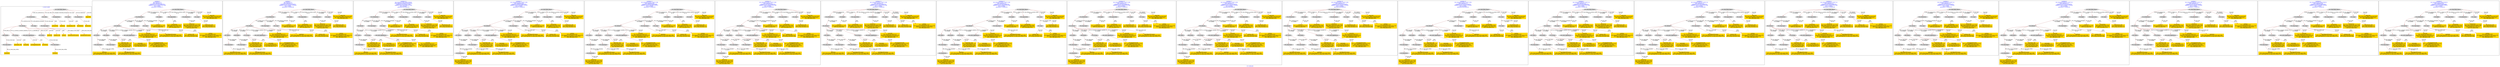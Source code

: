 digraph n0 {
fontcolor="blue"
remincross="true"
label="s21-s-met.json"
subgraph cluster_0 {
label="1-correct model"
n2[style="filled",color="white",fillcolor="lightgray",label="E12_Production1"];
n3[style="filled",color="white",fillcolor="lightgray",label="E21_Person1"];
n4[style="filled",color="white",fillcolor="lightgray",label="E55_Type1"];
n5[style="filled",color="white",fillcolor="lightgray",label="E52_Time-Span3"];
n6[style="filled",color="white",fillcolor="lightgray",label="E69_Death1"];
n7[style="filled",color="white",fillcolor="lightgray",label="E74_Group1"];
n8[style="filled",color="white",fillcolor="lightgray",label="E82_Actor_Appellation1"];
n9[style="filled",color="white",fillcolor="lightgray",label="E67_Birth1"];
n10[shape="plaintext",style="filled",fillcolor="gold",label="artistURI"];
n11[style="filled",color="white",fillcolor="lightgray",label="E22_Man-Made_Object1"];
n12[style="filled",color="white",fillcolor="lightgray",label="E35_Title1"];
n13[style="filled",color="white",fillcolor="lightgray",label="E8_Acquisition1"];
n14[style="filled",color="white",fillcolor="lightgray",label="E55_Type2"];
n15[style="filled",color="white",fillcolor="lightgray",label="E54_Dimension1"];
n16[shape="plaintext",style="filled",fillcolor="gold",label="objectURI"];
n17[shape="plaintext",style="filled",fillcolor="gold",label="artworkTitle"];
n18[style="filled",color="white",fillcolor="lightgray",label="E52_Time-Span1"];
n19[shape="plaintext",style="filled",fillcolor="gold",label="birthDate"];
n20[style="filled",color="white",fillcolor="lightgray",label="E52_Time-Span2"];
n21[shape="plaintext",style="filled",fillcolor="gold",label="deathDate"];
n22[shape="plaintext",style="filled",fillcolor="gold",label="dateOfStartOfCreation"];
n23[shape="plaintext",style="filled",fillcolor="gold",label="dateOfEndOfCreation"];
n24[shape="plaintext",style="filled",fillcolor="gold",label="dimensions"];
n25[shape="plaintext",style="filled",fillcolor="gold",label="medium_URI"];
n26[shape="plaintext",style="filled",fillcolor="gold",label="medium"];
n27[shape="plaintext",style="filled",fillcolor="gold",label="classification_URI"];
n28[shape="plaintext",style="filled",fillcolor="gold",label="classification"];
n29[shape="plaintext",style="filled",fillcolor="gold",label="nationality_URI"];
n30[shape="plaintext",style="filled",fillcolor="gold",label="nationality"];
n31[shape="plaintext",style="filled",fillcolor="gold",label="artistAppellationURI"];
n32[shape="plaintext",style="filled",fillcolor="gold",label="artistName"];
n33[shape="plaintext",style="filled",fillcolor="gold",label="creditLine"];
}
subgraph cluster_1 {
label="candidate 0\nlink coherence:1.0\nnode coherence:1.0\nconfidence:0.6571821630687351\nmapping score:0.5762035781657688\ncost:27.99984\n-precision:0.79-recall:0.71"
n35[style="filled",color="white",fillcolor="lightgray",label="E12_Production1"];
n36[style="filled",color="white",fillcolor="lightgray",label="E21_Person1"];
n37[style="filled",color="white",fillcolor="lightgray",label="E52_Time-Span2"];
n38[style="filled",color="white",fillcolor="lightgray",label="E55_Type1"];
n39[style="filled",color="white",fillcolor="lightgray",label="E67_Birth1"];
n40[style="filled",color="white",fillcolor="lightgray",label="E69_Death1"];
n41[style="filled",color="white",fillcolor="lightgray",label="E74_Group1"];
n42[style="filled",color="white",fillcolor="lightgray",label="E82_Actor_Appellation1"];
n43[style="filled",color="white",fillcolor="lightgray",label="E22_Man-Made_Object1"];
n44[style="filled",color="white",fillcolor="lightgray",label="E30_Right1"];
n45[style="filled",color="white",fillcolor="lightgray",label="E40_Legal_Body1"];
n46[style="filled",color="white",fillcolor="lightgray",label="E54_Dimension1"];
n47[style="filled",color="white",fillcolor="lightgray",label="E55_Type2"];
n48[style="filled",color="white",fillcolor="lightgray",label="E52_Time-Span1"];
n49[style="filled",color="white",fillcolor="lightgray",label="E52_Time-Span3"];
n50[shape="plaintext",style="filled",fillcolor="gold",label="birthDate\n[E52_Time-Span,P82b_end_of_the_end,0.588]\n[E52_Time-Span,P82_at_some_time_within,0.412]"];
n51[shape="plaintext",style="filled",fillcolor="gold",label="dateOfEndOfCreation\n[E52_Time-Span,P82b_end_of_the_end,0.588]\n[E52_Time-Span,P82_at_some_time_within,0.412]"];
n52[shape="plaintext",style="filled",fillcolor="gold",label="dateOfStartOfCreation\n[E52_Time-Span,P82b_end_of_the_end,0.588]\n[E52_Time-Span,P82_at_some_time_within,0.412]"];
n53[shape="plaintext",style="filled",fillcolor="gold",label="dimensions\n[E54_Dimension,P3_has_note,0.849]\n[E82_Actor_Appellation,label,0.133]\n[E30_Right,P3_has_note,0.01]\n[E35_Title,label,0.008]"];
n54[shape="plaintext",style="filled",fillcolor="gold",label="objectURI\n[E22_Man-Made_Object,classLink,0.843]\n[E82_Actor_Appellation,label,0.097]\n[E35_Title,label,0.061]"];
n55[shape="plaintext",style="filled",fillcolor="gold",label="medium_URI\n[E55_Type,classLink,0.511]\n[E74_Group,classLink,0.489]"];
n56[shape="plaintext",style="filled",fillcolor="gold",label="nationality_URI\n[E74_Group,classLink,0.792]\n[E74_Group,label,0.116]\n[E55_Type,classLink,0.088]\n[E35_Title,label,0.004]"];
n57[shape="plaintext",style="filled",fillcolor="gold",label="creditLine\n[E30_Right,P3_has_note,0.95]\n[E35_Title,label,0.05]"];
n58[shape="plaintext",style="filled",fillcolor="gold",label="artistURI\n[E21_Person,classLink,0.527]\n[E82_Actor_Appellation,classLink,0.376]\n[E82_Actor_Appellation,label,0.06]\n[E35_Title,label,0.038]"];
n59[shape="plaintext",style="filled",fillcolor="gold",label="artworkTitle\n[E40_Legal_Body,label,0.561]\n[E30_Right,P3_has_note,0.387]\n[E35_Title,label,0.052]"];
n60[shape="plaintext",style="filled",fillcolor="gold",label="classification_URI\n[E55_Type,classLink,0.77]\n[E74_Group,classLink,0.23]"];
n61[shape="plaintext",style="filled",fillcolor="gold",label="nationality\n[E74_Group,label,0.62]\n[E74_Group,classLink,0.362]\n[E35_Title,label,0.019]"];
n62[shape="plaintext",style="filled",fillcolor="gold",label="medium\n[E55_Type,label,0.492]\n[E29_Design_or_Procedure,P3_has_note,0.478]\n[E82_Actor_Appellation,label,0.016]\n[E35_Title,label,0.014]"];
n63[shape="plaintext",style="filled",fillcolor="gold",label="artistAppellationURI\n[E82_Actor_Appellation,classLink,0.876]\n[E21_Person,classLink,0.105]\n[E82_Actor_Appellation,label,0.012]\n[E35_Title,label,0.007]"];
}
subgraph cluster_2 {
label="candidate 1\nlink coherence:1.0\nnode coherence:1.0\nconfidence:0.6571821623764478\nmapping score:0.5762035779350064\ncost:27.99984\n-precision:0.75-recall:0.68"
n65[style="filled",color="white",fillcolor="lightgray",label="E12_Production1"];
n66[style="filled",color="white",fillcolor="lightgray",label="E21_Person1"];
n67[style="filled",color="white",fillcolor="lightgray",label="E52_Time-Span2"];
n68[style="filled",color="white",fillcolor="lightgray",label="E55_Type1"];
n69[style="filled",color="white",fillcolor="lightgray",label="E67_Birth1"];
n70[style="filled",color="white",fillcolor="lightgray",label="E69_Death1"];
n71[style="filled",color="white",fillcolor="lightgray",label="E74_Group1"];
n72[style="filled",color="white",fillcolor="lightgray",label="E82_Actor_Appellation1"];
n73[style="filled",color="white",fillcolor="lightgray",label="E22_Man-Made_Object1"];
n74[style="filled",color="white",fillcolor="lightgray",label="E30_Right1"];
n75[style="filled",color="white",fillcolor="lightgray",label="E40_Legal_Body1"];
n76[style="filled",color="white",fillcolor="lightgray",label="E54_Dimension1"];
n77[style="filled",color="white",fillcolor="lightgray",label="E55_Type2"];
n78[style="filled",color="white",fillcolor="lightgray",label="E52_Time-Span1"];
n79[style="filled",color="white",fillcolor="lightgray",label="E52_Time-Span3"];
n80[shape="plaintext",style="filled",fillcolor="gold",label="dateOfStartOfCreation\n[E52_Time-Span,P82b_end_of_the_end,0.588]\n[E52_Time-Span,P82_at_some_time_within,0.412]"];
n81[shape="plaintext",style="filled",fillcolor="gold",label="dateOfEndOfCreation\n[E52_Time-Span,P82b_end_of_the_end,0.588]\n[E52_Time-Span,P82_at_some_time_within,0.412]"];
n82[shape="plaintext",style="filled",fillcolor="gold",label="birthDate\n[E52_Time-Span,P82b_end_of_the_end,0.588]\n[E52_Time-Span,P82_at_some_time_within,0.412]"];
n83[shape="plaintext",style="filled",fillcolor="gold",label="dimensions\n[E54_Dimension,P3_has_note,0.849]\n[E82_Actor_Appellation,label,0.133]\n[E30_Right,P3_has_note,0.01]\n[E35_Title,label,0.008]"];
n84[shape="plaintext",style="filled",fillcolor="gold",label="objectURI\n[E22_Man-Made_Object,classLink,0.843]\n[E82_Actor_Appellation,label,0.097]\n[E35_Title,label,0.061]"];
n85[shape="plaintext",style="filled",fillcolor="gold",label="medium_URI\n[E55_Type,classLink,0.511]\n[E74_Group,classLink,0.489]"];
n86[shape="plaintext",style="filled",fillcolor="gold",label="nationality_URI\n[E74_Group,classLink,0.792]\n[E74_Group,label,0.116]\n[E55_Type,classLink,0.088]\n[E35_Title,label,0.004]"];
n87[shape="plaintext",style="filled",fillcolor="gold",label="creditLine\n[E30_Right,P3_has_note,0.95]\n[E35_Title,label,0.05]"];
n88[shape="plaintext",style="filled",fillcolor="gold",label="artistURI\n[E21_Person,classLink,0.527]\n[E82_Actor_Appellation,classLink,0.376]\n[E82_Actor_Appellation,label,0.06]\n[E35_Title,label,0.038]"];
n89[shape="plaintext",style="filled",fillcolor="gold",label="artworkTitle\n[E40_Legal_Body,label,0.561]\n[E30_Right,P3_has_note,0.387]\n[E35_Title,label,0.052]"];
n90[shape="plaintext",style="filled",fillcolor="gold",label="classification_URI\n[E55_Type,classLink,0.77]\n[E74_Group,classLink,0.23]"];
n91[shape="plaintext",style="filled",fillcolor="gold",label="nationality\n[E74_Group,label,0.62]\n[E74_Group,classLink,0.362]\n[E35_Title,label,0.019]"];
n92[shape="plaintext",style="filled",fillcolor="gold",label="medium\n[E55_Type,label,0.492]\n[E29_Design_or_Procedure,P3_has_note,0.478]\n[E82_Actor_Appellation,label,0.016]\n[E35_Title,label,0.014]"];
n93[shape="plaintext",style="filled",fillcolor="gold",label="artistAppellationURI\n[E82_Actor_Appellation,classLink,0.876]\n[E21_Person,classLink,0.105]\n[E82_Actor_Appellation,label,0.012]\n[E35_Title,label,0.007]"];
}
subgraph cluster_3 {
label="candidate 10\nlink coherence:0.9615384615384616\nnode coherence:0.9583333333333334\nconfidence:0.597346501773881\nmapping score:0.5661789926547858\ncost:124.99987\n-precision:0.69-recall:0.58"
n95[style="filled",color="white",fillcolor="lightgray",label="E12_Production1"];
n96[style="filled",color="white",fillcolor="lightgray",label="E21_Person1"];
n97[style="filled",color="white",fillcolor="lightgray",label="E52_Time-Span2"];
n98[style="filled",color="white",fillcolor="lightgray",label="E55_Type1"];
n99[style="filled",color="white",fillcolor="lightgray",label="E67_Birth1"];
n100[style="filled",color="white",fillcolor="lightgray",label="E74_Group1"];
n101[style="filled",color="white",fillcolor="lightgray",label="E82_Actor_Appellation1"];
n102[style="filled",color="white",fillcolor="lightgray",label="E22_Man-Made_Object1"];
n103[style="filled",color="white",fillcolor="lightgray",label="E30_Right1"];
n104[style="filled",color="white",fillcolor="lightgray",label="E40_Legal_Body1"];
n105[style="filled",color="white",fillcolor="lightgray",label="E54_Dimension1"];
n106[style="filled",color="white",fillcolor="lightgray",label="E55_Type2"];
n107[style="filled",color="white",fillcolor="lightgray",label="E52_Time-Span1"];
n108[shape="plaintext",style="filled",fillcolor="gold",label="birthDate\n[E52_Time-Span,P82b_end_of_the_end,0.588]\n[E52_Time-Span,P82_at_some_time_within,0.412]"];
n109[shape="plaintext",style="filled",fillcolor="gold",label="dateOfStartOfCreation\n[E52_Time-Span,P82b_end_of_the_end,0.588]\n[E52_Time-Span,P82_at_some_time_within,0.412]"];
n110[shape="plaintext",style="filled",fillcolor="gold",label="dimensions\n[E54_Dimension,P3_has_note,0.849]\n[E82_Actor_Appellation,label,0.133]\n[E30_Right,P3_has_note,0.01]\n[E35_Title,label,0.008]"];
n111[shape="plaintext",style="filled",fillcolor="gold",label="objectURI\n[E22_Man-Made_Object,classLink,0.843]\n[E82_Actor_Appellation,label,0.097]\n[E35_Title,label,0.061]"];
n112[shape="plaintext",style="filled",fillcolor="gold",label="artistAppellationURI\n[E82_Actor_Appellation,classLink,0.876]\n[E21_Person,classLink,0.105]\n[E82_Actor_Appellation,label,0.012]\n[E35_Title,label,0.007]"];
n113[shape="plaintext",style="filled",fillcolor="gold",label="medium_URI\n[E55_Type,classLink,0.511]\n[E74_Group,classLink,0.489]"];
n114[shape="plaintext",style="filled",fillcolor="gold",label="dateOfEndOfCreation\n[E52_Time-Span,P82b_end_of_the_end,0.588]\n[E52_Time-Span,P82_at_some_time_within,0.412]"];
n115[shape="plaintext",style="filled",fillcolor="gold",label="nationality_URI\n[E74_Group,classLink,0.792]\n[E74_Group,label,0.116]\n[E55_Type,classLink,0.088]\n[E35_Title,label,0.004]"];
n116[shape="plaintext",style="filled",fillcolor="gold",label="creditLine\n[E30_Right,P3_has_note,0.95]\n[E35_Title,label,0.05]"];
n117[shape="plaintext",style="filled",fillcolor="gold",label="artworkTitle\n[E40_Legal_Body,label,0.561]\n[E30_Right,P3_has_note,0.387]\n[E35_Title,label,0.052]"];
n118[shape="plaintext",style="filled",fillcolor="gold",label="classification_URI\n[E55_Type,classLink,0.77]\n[E74_Group,classLink,0.23]"];
n119[shape="plaintext",style="filled",fillcolor="gold",label="nationality\n[E74_Group,label,0.62]\n[E74_Group,classLink,0.362]\n[E35_Title,label,0.019]"];
n120[shape="plaintext",style="filled",fillcolor="gold",label="artistURI\n[E21_Person,classLink,0.527]\n[E82_Actor_Appellation,classLink,0.376]\n[E82_Actor_Appellation,label,0.06]\n[E35_Title,label,0.038]"];
n121[shape="plaintext",style="filled",fillcolor="gold",label="medium\n[E55_Type,label,0.492]\n[E29_Design_or_Procedure,P3_has_note,0.478]\n[E82_Actor_Appellation,label,0.016]\n[E35_Title,label,0.014]"];
}
subgraph cluster_4 {
label="candidate 11\nlink coherence:0.9285714285714286\nnode coherence:0.96\nconfidence:0.6697872046079343\nmapping score:0.5789766872502639\ncost:225.99985\n-precision:0.71-recall:0.65"
n123[style="filled",color="white",fillcolor="lightgray",label="E12_Production1"];
n124[style="filled",color="white",fillcolor="lightgray",label="E21_Person1"];
n125[style="filled",color="white",fillcolor="lightgray",label="E52_Time-Span2"];
n126[style="filled",color="white",fillcolor="lightgray",label="E55_Type1"];
n127[style="filled",color="white",fillcolor="lightgray",label="E67_Birth1"];
n128[style="filled",color="white",fillcolor="lightgray",label="E69_Death1"];
n129[style="filled",color="white",fillcolor="lightgray",label="E74_Group1"];
n130[style="filled",color="white",fillcolor="lightgray",label="E82_Actor_Appellation1"];
n131[style="filled",color="white",fillcolor="lightgray",label="E22_Man-Made_Object1"];
n132[style="filled",color="white",fillcolor="lightgray",label="E30_Right1"];
n133[style="filled",color="white",fillcolor="lightgray",label="E40_Legal_Body1"];
n134[style="filled",color="white",fillcolor="lightgray",label="E55_Type2"];
n135[style="filled",color="white",fillcolor="lightgray",label="E52_Time-Span1"];
n136[style="filled",color="white",fillcolor="lightgray",label="E52_Time-Span3"];
n137[style="filled",color="white",fillcolor="lightgray",label="E54_Dimension1"];
n138[shape="plaintext",style="filled",fillcolor="gold",label="birthDate\n[E52_Time-Span,P82b_end_of_the_end,0.588]\n[E52_Time-Span,P82_at_some_time_within,0.412]"];
n139[shape="plaintext",style="filled",fillcolor="gold",label="dateOfStartOfCreation\n[E52_Time-Span,P82b_end_of_the_end,0.588]\n[E52_Time-Span,P82_at_some_time_within,0.412]"];
n140[shape="plaintext",style="filled",fillcolor="gold",label="dimensions\n[E54_Dimension,P3_has_note,0.849]\n[E82_Actor_Appellation,label,0.133]\n[E30_Right,P3_has_note,0.01]\n[E35_Title,label,0.008]"];
n141[shape="plaintext",style="filled",fillcolor="gold",label="objectURI\n[E22_Man-Made_Object,classLink,0.843]\n[E82_Actor_Appellation,label,0.097]\n[E35_Title,label,0.061]"];
n142[shape="plaintext",style="filled",fillcolor="gold",label="dateOfEndOfCreation\n[E52_Time-Span,P82b_end_of_the_end,0.588]\n[E52_Time-Span,P82_at_some_time_within,0.412]"];
n143[shape="plaintext",style="filled",fillcolor="gold",label="medium_URI\n[E55_Type,classLink,0.511]\n[E74_Group,classLink,0.489]"];
n144[shape="plaintext",style="filled",fillcolor="gold",label="nationality_URI\n[E74_Group,classLink,0.792]\n[E74_Group,label,0.116]\n[E55_Type,classLink,0.088]\n[E35_Title,label,0.004]"];
n145[shape="plaintext",style="filled",fillcolor="gold",label="creditLine\n[E30_Right,P3_has_note,0.95]\n[E35_Title,label,0.05]"];
n146[shape="plaintext",style="filled",fillcolor="gold",label="artistURI\n[E21_Person,classLink,0.527]\n[E82_Actor_Appellation,classLink,0.376]\n[E82_Actor_Appellation,label,0.06]\n[E35_Title,label,0.038]"];
n147[shape="plaintext",style="filled",fillcolor="gold",label="artworkTitle\n[E40_Legal_Body,label,0.561]\n[E30_Right,P3_has_note,0.387]\n[E35_Title,label,0.052]"];
n148[shape="plaintext",style="filled",fillcolor="gold",label="classification_URI\n[E55_Type,classLink,0.77]\n[E74_Group,classLink,0.23]"];
n149[shape="plaintext",style="filled",fillcolor="gold",label="nationality\n[E74_Group,label,0.62]\n[E74_Group,classLink,0.362]\n[E35_Title,label,0.019]"];
n150[shape="plaintext",style="filled",fillcolor="gold",label="medium\n[E55_Type,label,0.492]\n[E29_Design_or_Procedure,P3_has_note,0.478]\n[E82_Actor_Appellation,label,0.016]\n[E35_Title,label,0.014]"];
n151[shape="plaintext",style="filled",fillcolor="gold",label="artistAppellationURI\n[E82_Actor_Appellation,classLink,0.876]\n[E21_Person,classLink,0.105]\n[E82_Actor_Appellation,label,0.012]\n[E35_Title,label,0.007]"];
}
subgraph cluster_5 {
label="candidate 12\nlink coherence:0.9285714285714286\nnode coherence:0.96\nconfidence:0.6697872039156468\nmapping score:0.5789766870195013\ncost:225.99985\n-precision:0.71-recall:0.65"
n153[style="filled",color="white",fillcolor="lightgray",label="E12_Production1"];
n154[style="filled",color="white",fillcolor="lightgray",label="E21_Person1"];
n155[style="filled",color="white",fillcolor="lightgray",label="E52_Time-Span2"];
n156[style="filled",color="white",fillcolor="lightgray",label="E55_Type1"];
n157[style="filled",color="white",fillcolor="lightgray",label="E67_Birth1"];
n158[style="filled",color="white",fillcolor="lightgray",label="E69_Death1"];
n159[style="filled",color="white",fillcolor="lightgray",label="E74_Group1"];
n160[style="filled",color="white",fillcolor="lightgray",label="E82_Actor_Appellation1"];
n161[style="filled",color="white",fillcolor="lightgray",label="E22_Man-Made_Object1"];
n162[style="filled",color="white",fillcolor="lightgray",label="E30_Right1"];
n163[style="filled",color="white",fillcolor="lightgray",label="E40_Legal_Body1"];
n164[style="filled",color="white",fillcolor="lightgray",label="E55_Type2"];
n165[style="filled",color="white",fillcolor="lightgray",label="E52_Time-Span1"];
n166[style="filled",color="white",fillcolor="lightgray",label="E52_Time-Span3"];
n167[style="filled",color="white",fillcolor="lightgray",label="E54_Dimension1"];
n168[shape="plaintext",style="filled",fillcolor="gold",label="dateOfStartOfCreation\n[E52_Time-Span,P82b_end_of_the_end,0.588]\n[E52_Time-Span,P82_at_some_time_within,0.412]"];
n169[shape="plaintext",style="filled",fillcolor="gold",label="birthDate\n[E52_Time-Span,P82b_end_of_the_end,0.588]\n[E52_Time-Span,P82_at_some_time_within,0.412]"];
n170[shape="plaintext",style="filled",fillcolor="gold",label="dimensions\n[E54_Dimension,P3_has_note,0.849]\n[E82_Actor_Appellation,label,0.133]\n[E30_Right,P3_has_note,0.01]\n[E35_Title,label,0.008]"];
n171[shape="plaintext",style="filled",fillcolor="gold",label="objectURI\n[E22_Man-Made_Object,classLink,0.843]\n[E82_Actor_Appellation,label,0.097]\n[E35_Title,label,0.061]"];
n172[shape="plaintext",style="filled",fillcolor="gold",label="dateOfEndOfCreation\n[E52_Time-Span,P82b_end_of_the_end,0.588]\n[E52_Time-Span,P82_at_some_time_within,0.412]"];
n173[shape="plaintext",style="filled",fillcolor="gold",label="medium_URI\n[E55_Type,classLink,0.511]\n[E74_Group,classLink,0.489]"];
n174[shape="plaintext",style="filled",fillcolor="gold",label="nationality_URI\n[E74_Group,classLink,0.792]\n[E74_Group,label,0.116]\n[E55_Type,classLink,0.088]\n[E35_Title,label,0.004]"];
n175[shape="plaintext",style="filled",fillcolor="gold",label="creditLine\n[E30_Right,P3_has_note,0.95]\n[E35_Title,label,0.05]"];
n176[shape="plaintext",style="filled",fillcolor="gold",label="artistURI\n[E21_Person,classLink,0.527]\n[E82_Actor_Appellation,classLink,0.376]\n[E82_Actor_Appellation,label,0.06]\n[E35_Title,label,0.038]"];
n177[shape="plaintext",style="filled",fillcolor="gold",label="artworkTitle\n[E40_Legal_Body,label,0.561]\n[E30_Right,P3_has_note,0.387]\n[E35_Title,label,0.052]"];
n178[shape="plaintext",style="filled",fillcolor="gold",label="classification_URI\n[E55_Type,classLink,0.77]\n[E74_Group,classLink,0.23]"];
n179[shape="plaintext",style="filled",fillcolor="gold",label="nationality\n[E74_Group,label,0.62]\n[E74_Group,classLink,0.362]\n[E35_Title,label,0.019]"];
n180[shape="plaintext",style="filled",fillcolor="gold",label="medium\n[E55_Type,label,0.492]\n[E29_Design_or_Procedure,P3_has_note,0.478]\n[E82_Actor_Appellation,label,0.016]\n[E35_Title,label,0.014]"];
n181[shape="plaintext",style="filled",fillcolor="gold",label="artistAppellationURI\n[E82_Actor_Appellation,classLink,0.876]\n[E21_Person,classLink,0.105]\n[E82_Actor_Appellation,label,0.012]\n[E35_Title,label,0.007]"];
}
subgraph cluster_6 {
label="candidate 13\nlink coherence:0.9285714285714286\nnode coherence:1.0\nconfidence:0.6571821630687351\nmapping score:0.5762035781657688\ncost:126.99986\n-precision:0.71-recall:0.65"
n183[style="filled",color="white",fillcolor="lightgray",label="E12_Production1"];
n184[style="filled",color="white",fillcolor="lightgray",label="E21_Person1"];
n185[style="filled",color="white",fillcolor="lightgray",label="E55_Type1"];
n186[style="filled",color="white",fillcolor="lightgray",label="E67_Birth1"];
n187[style="filled",color="white",fillcolor="lightgray",label="E69_Death1"];
n188[style="filled",color="white",fillcolor="lightgray",label="E74_Group1"];
n189[style="filled",color="white",fillcolor="lightgray",label="E82_Actor_Appellation1"];
n190[style="filled",color="white",fillcolor="lightgray",label="E22_Man-Made_Object1"];
n191[style="filled",color="white",fillcolor="lightgray",label="E30_Right1"];
n192[style="filled",color="white",fillcolor="lightgray",label="E40_Legal_Body1"];
n193[style="filled",color="white",fillcolor="lightgray",label="E55_Type2"];
n194[style="filled",color="white",fillcolor="lightgray",label="E52_Time-Span1"];
n195[style="filled",color="white",fillcolor="lightgray",label="E52_Time-Span2"];
n196[style="filled",color="white",fillcolor="lightgray",label="E52_Time-Span3"];
n197[style="filled",color="white",fillcolor="lightgray",label="E54_Dimension1"];
n198[shape="plaintext",style="filled",fillcolor="gold",label="birthDate\n[E52_Time-Span,P82b_end_of_the_end,0.588]\n[E52_Time-Span,P82_at_some_time_within,0.412]"];
n199[shape="plaintext",style="filled",fillcolor="gold",label="dateOfEndOfCreation\n[E52_Time-Span,P82b_end_of_the_end,0.588]\n[E52_Time-Span,P82_at_some_time_within,0.412]"];
n200[shape="plaintext",style="filled",fillcolor="gold",label="dateOfStartOfCreation\n[E52_Time-Span,P82b_end_of_the_end,0.588]\n[E52_Time-Span,P82_at_some_time_within,0.412]"];
n201[shape="plaintext",style="filled",fillcolor="gold",label="dimensions\n[E54_Dimension,P3_has_note,0.849]\n[E82_Actor_Appellation,label,0.133]\n[E30_Right,P3_has_note,0.01]\n[E35_Title,label,0.008]"];
n202[shape="plaintext",style="filled",fillcolor="gold",label="objectURI\n[E22_Man-Made_Object,classLink,0.843]\n[E82_Actor_Appellation,label,0.097]\n[E35_Title,label,0.061]"];
n203[shape="plaintext",style="filled",fillcolor="gold",label="medium_URI\n[E55_Type,classLink,0.511]\n[E74_Group,classLink,0.489]"];
n204[shape="plaintext",style="filled",fillcolor="gold",label="nationality_URI\n[E74_Group,classLink,0.792]\n[E74_Group,label,0.116]\n[E55_Type,classLink,0.088]\n[E35_Title,label,0.004]"];
n205[shape="plaintext",style="filled",fillcolor="gold",label="creditLine\n[E30_Right,P3_has_note,0.95]\n[E35_Title,label,0.05]"];
n206[shape="plaintext",style="filled",fillcolor="gold",label="artistURI\n[E21_Person,classLink,0.527]\n[E82_Actor_Appellation,classLink,0.376]\n[E82_Actor_Appellation,label,0.06]\n[E35_Title,label,0.038]"];
n207[shape="plaintext",style="filled",fillcolor="gold",label="artworkTitle\n[E40_Legal_Body,label,0.561]\n[E30_Right,P3_has_note,0.387]\n[E35_Title,label,0.052]"];
n208[shape="plaintext",style="filled",fillcolor="gold",label="classification_URI\n[E55_Type,classLink,0.77]\n[E74_Group,classLink,0.23]"];
n209[shape="plaintext",style="filled",fillcolor="gold",label="nationality\n[E74_Group,label,0.62]\n[E74_Group,classLink,0.362]\n[E35_Title,label,0.019]"];
n210[shape="plaintext",style="filled",fillcolor="gold",label="medium\n[E55_Type,label,0.492]\n[E29_Design_or_Procedure,P3_has_note,0.478]\n[E82_Actor_Appellation,label,0.016]\n[E35_Title,label,0.014]"];
n211[shape="plaintext",style="filled",fillcolor="gold",label="artistAppellationURI\n[E82_Actor_Appellation,classLink,0.876]\n[E21_Person,classLink,0.105]\n[E82_Actor_Appellation,label,0.012]\n[E35_Title,label,0.007]"];
}
subgraph cluster_7 {
label="candidate 14\nlink coherence:0.9285714285714286\nnode coherence:1.0\nconfidence:0.6571821630687351\nmapping score:0.5762035781657688\ncost:127.009862\n-precision:0.71-recall:0.65"
n213[style="filled",color="white",fillcolor="lightgray",label="E12_Production1"];
n214[style="filled",color="white",fillcolor="lightgray",label="E21_Person1"];
n215[style="filled",color="white",fillcolor="lightgray",label="E67_Birth1"];
n216[style="filled",color="white",fillcolor="lightgray",label="E69_Death1"];
n217[style="filled",color="white",fillcolor="lightgray",label="E74_Group1"];
n218[style="filled",color="white",fillcolor="lightgray",label="E82_Actor_Appellation1"];
n219[style="filled",color="white",fillcolor="lightgray",label="E22_Man-Made_Object1"];
n220[style="filled",color="white",fillcolor="lightgray",label="E30_Right1"];
n221[style="filled",color="white",fillcolor="lightgray",label="E40_Legal_Body1"];
n222[style="filled",color="white",fillcolor="lightgray",label="E54_Dimension1"];
n223[style="filled",color="white",fillcolor="lightgray",label="E55_Type2"];
n224[style="filled",color="white",fillcolor="lightgray",label="E52_Time-Span1"];
n225[style="filled",color="white",fillcolor="lightgray",label="E52_Time-Span2"];
n226[style="filled",color="white",fillcolor="lightgray",label="E52_Time-Span3"];
n227[style="filled",color="white",fillcolor="lightgray",label="E55_Type1"];
n228[shape="plaintext",style="filled",fillcolor="gold",label="birthDate\n[E52_Time-Span,P82b_end_of_the_end,0.588]\n[E52_Time-Span,P82_at_some_time_within,0.412]"];
n229[shape="plaintext",style="filled",fillcolor="gold",label="dateOfEndOfCreation\n[E52_Time-Span,P82b_end_of_the_end,0.588]\n[E52_Time-Span,P82_at_some_time_within,0.412]"];
n230[shape="plaintext",style="filled",fillcolor="gold",label="dateOfStartOfCreation\n[E52_Time-Span,P82b_end_of_the_end,0.588]\n[E52_Time-Span,P82_at_some_time_within,0.412]"];
n231[shape="plaintext",style="filled",fillcolor="gold",label="dimensions\n[E54_Dimension,P3_has_note,0.849]\n[E82_Actor_Appellation,label,0.133]\n[E30_Right,P3_has_note,0.01]\n[E35_Title,label,0.008]"];
n232[shape="plaintext",style="filled",fillcolor="gold",label="objectURI\n[E22_Man-Made_Object,classLink,0.843]\n[E82_Actor_Appellation,label,0.097]\n[E35_Title,label,0.061]"];
n233[shape="plaintext",style="filled",fillcolor="gold",label="medium_URI\n[E55_Type,classLink,0.511]\n[E74_Group,classLink,0.489]"];
n234[shape="plaintext",style="filled",fillcolor="gold",label="nationality_URI\n[E74_Group,classLink,0.792]\n[E74_Group,label,0.116]\n[E55_Type,classLink,0.088]\n[E35_Title,label,0.004]"];
n235[shape="plaintext",style="filled",fillcolor="gold",label="creditLine\n[E30_Right,P3_has_note,0.95]\n[E35_Title,label,0.05]"];
n236[shape="plaintext",style="filled",fillcolor="gold",label="artistURI\n[E21_Person,classLink,0.527]\n[E82_Actor_Appellation,classLink,0.376]\n[E82_Actor_Appellation,label,0.06]\n[E35_Title,label,0.038]"];
n237[shape="plaintext",style="filled",fillcolor="gold",label="artworkTitle\n[E40_Legal_Body,label,0.561]\n[E30_Right,P3_has_note,0.387]\n[E35_Title,label,0.052]"];
n238[shape="plaintext",style="filled",fillcolor="gold",label="classification_URI\n[E55_Type,classLink,0.77]\n[E74_Group,classLink,0.23]"];
n239[shape="plaintext",style="filled",fillcolor="gold",label="nationality\n[E74_Group,label,0.62]\n[E74_Group,classLink,0.362]\n[E35_Title,label,0.019]"];
n240[shape="plaintext",style="filled",fillcolor="gold",label="medium\n[E55_Type,label,0.492]\n[E29_Design_or_Procedure,P3_has_note,0.478]\n[E82_Actor_Appellation,label,0.016]\n[E35_Title,label,0.014]"];
n241[shape="plaintext",style="filled",fillcolor="gold",label="artistAppellationURI\n[E82_Actor_Appellation,classLink,0.876]\n[E21_Person,classLink,0.105]\n[E82_Actor_Appellation,label,0.012]\n[E35_Title,label,0.007]"];
}
subgraph cluster_8 {
label="candidate 15\nlink coherence:0.9285714285714286\nnode coherence:1.0\nconfidence:0.6571821630687351\nmapping score:0.5762035781657688\ncost:225.99986\n-precision:0.71-recall:0.65"
n243[style="filled",color="white",fillcolor="lightgray",label="E12_Production1"];
n244[style="filled",color="white",fillcolor="lightgray",label="E21_Person1"];
n245[style="filled",color="white",fillcolor="lightgray",label="E52_Time-Span2"];
n246[style="filled",color="white",fillcolor="lightgray",label="E67_Birth1"];
n247[style="filled",color="white",fillcolor="lightgray",label="E69_Death1"];
n248[style="filled",color="white",fillcolor="lightgray",label="E74_Group1"];
n249[style="filled",color="white",fillcolor="lightgray",label="E82_Actor_Appellation1"];
n250[style="filled",color="white",fillcolor="lightgray",label="E22_Man-Made_Object1"];
n251[style="filled",color="white",fillcolor="lightgray",label="E30_Right1"];
n252[style="filled",color="white",fillcolor="lightgray",label="E40_Legal_Body1"];
n253[style="filled",color="white",fillcolor="lightgray",label="E55_Type2"];
n254[style="filled",color="white",fillcolor="lightgray",label="E52_Time-Span1"];
n255[style="filled",color="white",fillcolor="lightgray",label="E52_Time-Span3"];
n256[style="filled",color="white",fillcolor="lightgray",label="E54_Dimension1"];
n257[style="filled",color="white",fillcolor="lightgray",label="E55_Type1"];
n258[shape="plaintext",style="filled",fillcolor="gold",label="birthDate\n[E52_Time-Span,P82b_end_of_the_end,0.588]\n[E52_Time-Span,P82_at_some_time_within,0.412]"];
n259[shape="plaintext",style="filled",fillcolor="gold",label="dateOfEndOfCreation\n[E52_Time-Span,P82b_end_of_the_end,0.588]\n[E52_Time-Span,P82_at_some_time_within,0.412]"];
n260[shape="plaintext",style="filled",fillcolor="gold",label="dateOfStartOfCreation\n[E52_Time-Span,P82b_end_of_the_end,0.588]\n[E52_Time-Span,P82_at_some_time_within,0.412]"];
n261[shape="plaintext",style="filled",fillcolor="gold",label="dimensions\n[E54_Dimension,P3_has_note,0.849]\n[E82_Actor_Appellation,label,0.133]\n[E30_Right,P3_has_note,0.01]\n[E35_Title,label,0.008]"];
n262[shape="plaintext",style="filled",fillcolor="gold",label="objectURI\n[E22_Man-Made_Object,classLink,0.843]\n[E82_Actor_Appellation,label,0.097]\n[E35_Title,label,0.061]"];
n263[shape="plaintext",style="filled",fillcolor="gold",label="medium_URI\n[E55_Type,classLink,0.511]\n[E74_Group,classLink,0.489]"];
n264[shape="plaintext",style="filled",fillcolor="gold",label="nationality_URI\n[E74_Group,classLink,0.792]\n[E74_Group,label,0.116]\n[E55_Type,classLink,0.088]\n[E35_Title,label,0.004]"];
n265[shape="plaintext",style="filled",fillcolor="gold",label="creditLine\n[E30_Right,P3_has_note,0.95]\n[E35_Title,label,0.05]"];
n266[shape="plaintext",style="filled",fillcolor="gold",label="artistURI\n[E21_Person,classLink,0.527]\n[E82_Actor_Appellation,classLink,0.376]\n[E82_Actor_Appellation,label,0.06]\n[E35_Title,label,0.038]"];
n267[shape="plaintext",style="filled",fillcolor="gold",label="artworkTitle\n[E40_Legal_Body,label,0.561]\n[E30_Right,P3_has_note,0.387]\n[E35_Title,label,0.052]"];
n268[shape="plaintext",style="filled",fillcolor="gold",label="classification_URI\n[E55_Type,classLink,0.77]\n[E74_Group,classLink,0.23]"];
n269[shape="plaintext",style="filled",fillcolor="gold",label="nationality\n[E74_Group,label,0.62]\n[E74_Group,classLink,0.362]\n[E35_Title,label,0.019]"];
n270[shape="plaintext",style="filled",fillcolor="gold",label="medium\n[E55_Type,label,0.492]\n[E29_Design_or_Procedure,P3_has_note,0.478]\n[E82_Actor_Appellation,label,0.016]\n[E35_Title,label,0.014]"];
n271[shape="plaintext",style="filled",fillcolor="gold",label="artistAppellationURI\n[E82_Actor_Appellation,classLink,0.876]\n[E21_Person,classLink,0.105]\n[E82_Actor_Appellation,label,0.012]\n[E35_Title,label,0.007]"];
}
subgraph cluster_9 {
label="candidate 16\nlink coherence:0.9285714285714286\nnode coherence:1.0\nconfidence:0.6571821630687351\nmapping score:0.5762035781657688\ncost:226.009862\n-precision:0.71-recall:0.65"
n273[style="filled",color="white",fillcolor="lightgray",label="E12_Production1"];
n274[style="filled",color="white",fillcolor="lightgray",label="E21_Person1"];
n275[style="filled",color="white",fillcolor="lightgray",label="E52_Time-Span2"];
n276[style="filled",color="white",fillcolor="lightgray",label="E67_Birth1"];
n277[style="filled",color="white",fillcolor="lightgray",label="E69_Death1"];
n278[style="filled",color="white",fillcolor="lightgray",label="E74_Group1"];
n279[style="filled",color="white",fillcolor="lightgray",label="E82_Actor_Appellation1"];
n280[style="filled",color="white",fillcolor="lightgray",label="E22_Man-Made_Object1"];
n281[style="filled",color="white",fillcolor="lightgray",label="E30_Right1"];
n282[style="filled",color="white",fillcolor="lightgray",label="E40_Legal_Body1"];
n283[style="filled",color="white",fillcolor="lightgray",label="E55_Type2"];
n284[style="filled",color="white",fillcolor="lightgray",label="E52_Time-Span1"];
n285[style="filled",color="white",fillcolor="lightgray",label="E52_Time-Span3"];
n286[style="filled",color="white",fillcolor="lightgray",label="E55_Type1"];
n287[style="filled",color="white",fillcolor="lightgray",label="E54_Dimension1"];
n288[shape="plaintext",style="filled",fillcolor="gold",label="birthDate\n[E52_Time-Span,P82b_end_of_the_end,0.588]\n[E52_Time-Span,P82_at_some_time_within,0.412]"];
n289[shape="plaintext",style="filled",fillcolor="gold",label="dateOfEndOfCreation\n[E52_Time-Span,P82b_end_of_the_end,0.588]\n[E52_Time-Span,P82_at_some_time_within,0.412]"];
n290[shape="plaintext",style="filled",fillcolor="gold",label="dateOfStartOfCreation\n[E52_Time-Span,P82b_end_of_the_end,0.588]\n[E52_Time-Span,P82_at_some_time_within,0.412]"];
n291[shape="plaintext",style="filled",fillcolor="gold",label="dimensions\n[E54_Dimension,P3_has_note,0.849]\n[E82_Actor_Appellation,label,0.133]\n[E30_Right,P3_has_note,0.01]\n[E35_Title,label,0.008]"];
n292[shape="plaintext",style="filled",fillcolor="gold",label="objectURI\n[E22_Man-Made_Object,classLink,0.843]\n[E82_Actor_Appellation,label,0.097]\n[E35_Title,label,0.061]"];
n293[shape="plaintext",style="filled",fillcolor="gold",label="medium_URI\n[E55_Type,classLink,0.511]\n[E74_Group,classLink,0.489]"];
n294[shape="plaintext",style="filled",fillcolor="gold",label="nationality_URI\n[E74_Group,classLink,0.792]\n[E74_Group,label,0.116]\n[E55_Type,classLink,0.088]\n[E35_Title,label,0.004]"];
n295[shape="plaintext",style="filled",fillcolor="gold",label="creditLine\n[E30_Right,P3_has_note,0.95]\n[E35_Title,label,0.05]"];
n296[shape="plaintext",style="filled",fillcolor="gold",label="artistURI\n[E21_Person,classLink,0.527]\n[E82_Actor_Appellation,classLink,0.376]\n[E82_Actor_Appellation,label,0.06]\n[E35_Title,label,0.038]"];
n297[shape="plaintext",style="filled",fillcolor="gold",label="artworkTitle\n[E40_Legal_Body,label,0.561]\n[E30_Right,P3_has_note,0.387]\n[E35_Title,label,0.052]"];
n298[shape="plaintext",style="filled",fillcolor="gold",label="classification_URI\n[E55_Type,classLink,0.77]\n[E74_Group,classLink,0.23]"];
n299[shape="plaintext",style="filled",fillcolor="gold",label="nationality\n[E74_Group,label,0.62]\n[E74_Group,classLink,0.362]\n[E35_Title,label,0.019]"];
n300[shape="plaintext",style="filled",fillcolor="gold",label="medium\n[E55_Type,label,0.492]\n[E29_Design_or_Procedure,P3_has_note,0.478]\n[E82_Actor_Appellation,label,0.016]\n[E35_Title,label,0.014]"];
n301[shape="plaintext",style="filled",fillcolor="gold",label="artistAppellationURI\n[E82_Actor_Appellation,classLink,0.876]\n[E21_Person,classLink,0.105]\n[E82_Actor_Appellation,label,0.012]\n[E35_Title,label,0.007]"];
}
subgraph cluster_10 {
label="candidate 17\nlink coherence:0.9285714285714286\nnode coherence:1.0\nconfidence:0.6571821623764478\nmapping score:0.5762035779350064\ncost:126.99986\n-precision:0.68-recall:0.61"
n303[style="filled",color="white",fillcolor="lightgray",label="E12_Production1"];
n304[style="filled",color="white",fillcolor="lightgray",label="E21_Person1"];
n305[style="filled",color="white",fillcolor="lightgray",label="E55_Type1"];
n306[style="filled",color="white",fillcolor="lightgray",label="E67_Birth1"];
n307[style="filled",color="white",fillcolor="lightgray",label="E69_Death1"];
n308[style="filled",color="white",fillcolor="lightgray",label="E74_Group1"];
n309[style="filled",color="white",fillcolor="lightgray",label="E82_Actor_Appellation1"];
n310[style="filled",color="white",fillcolor="lightgray",label="E22_Man-Made_Object1"];
n311[style="filled",color="white",fillcolor="lightgray",label="E30_Right1"];
n312[style="filled",color="white",fillcolor="lightgray",label="E40_Legal_Body1"];
n313[style="filled",color="white",fillcolor="lightgray",label="E55_Type2"];
n314[style="filled",color="white",fillcolor="lightgray",label="E52_Time-Span1"];
n315[style="filled",color="white",fillcolor="lightgray",label="E52_Time-Span2"];
n316[style="filled",color="white",fillcolor="lightgray",label="E52_Time-Span3"];
n317[style="filled",color="white",fillcolor="lightgray",label="E54_Dimension1"];
n318[shape="plaintext",style="filled",fillcolor="gold",label="dateOfStartOfCreation\n[E52_Time-Span,P82b_end_of_the_end,0.588]\n[E52_Time-Span,P82_at_some_time_within,0.412]"];
n319[shape="plaintext",style="filled",fillcolor="gold",label="dateOfEndOfCreation\n[E52_Time-Span,P82b_end_of_the_end,0.588]\n[E52_Time-Span,P82_at_some_time_within,0.412]"];
n320[shape="plaintext",style="filled",fillcolor="gold",label="birthDate\n[E52_Time-Span,P82b_end_of_the_end,0.588]\n[E52_Time-Span,P82_at_some_time_within,0.412]"];
n321[shape="plaintext",style="filled",fillcolor="gold",label="dimensions\n[E54_Dimension,P3_has_note,0.849]\n[E82_Actor_Appellation,label,0.133]\n[E30_Right,P3_has_note,0.01]\n[E35_Title,label,0.008]"];
n322[shape="plaintext",style="filled",fillcolor="gold",label="objectURI\n[E22_Man-Made_Object,classLink,0.843]\n[E82_Actor_Appellation,label,0.097]\n[E35_Title,label,0.061]"];
n323[shape="plaintext",style="filled",fillcolor="gold",label="medium_URI\n[E55_Type,classLink,0.511]\n[E74_Group,classLink,0.489]"];
n324[shape="plaintext",style="filled",fillcolor="gold",label="nationality_URI\n[E74_Group,classLink,0.792]\n[E74_Group,label,0.116]\n[E55_Type,classLink,0.088]\n[E35_Title,label,0.004]"];
n325[shape="plaintext",style="filled",fillcolor="gold",label="creditLine\n[E30_Right,P3_has_note,0.95]\n[E35_Title,label,0.05]"];
n326[shape="plaintext",style="filled",fillcolor="gold",label="artistURI\n[E21_Person,classLink,0.527]\n[E82_Actor_Appellation,classLink,0.376]\n[E82_Actor_Appellation,label,0.06]\n[E35_Title,label,0.038]"];
n327[shape="plaintext",style="filled",fillcolor="gold",label="artworkTitle\n[E40_Legal_Body,label,0.561]\n[E30_Right,P3_has_note,0.387]\n[E35_Title,label,0.052]"];
n328[shape="plaintext",style="filled",fillcolor="gold",label="classification_URI\n[E55_Type,classLink,0.77]\n[E74_Group,classLink,0.23]"];
n329[shape="plaintext",style="filled",fillcolor="gold",label="nationality\n[E74_Group,label,0.62]\n[E74_Group,classLink,0.362]\n[E35_Title,label,0.019]"];
n330[shape="plaintext",style="filled",fillcolor="gold",label="medium\n[E55_Type,label,0.492]\n[E29_Design_or_Procedure,P3_has_note,0.478]\n[E82_Actor_Appellation,label,0.016]\n[E35_Title,label,0.014]"];
n331[shape="plaintext",style="filled",fillcolor="gold",label="artistAppellationURI\n[E82_Actor_Appellation,classLink,0.876]\n[E21_Person,classLink,0.105]\n[E82_Actor_Appellation,label,0.012]\n[E35_Title,label,0.007]"];
}
subgraph cluster_11 {
label="candidate 18\nlink coherence:0.9285714285714286\nnode coherence:1.0\nconfidence:0.6571821623764478\nmapping score:0.5762035779350064\ncost:127.009862\n-precision:0.68-recall:0.61"
n333[style="filled",color="white",fillcolor="lightgray",label="E12_Production1"];
n334[style="filled",color="white",fillcolor="lightgray",label="E21_Person1"];
n335[style="filled",color="white",fillcolor="lightgray",label="E67_Birth1"];
n336[style="filled",color="white",fillcolor="lightgray",label="E69_Death1"];
n337[style="filled",color="white",fillcolor="lightgray",label="E74_Group1"];
n338[style="filled",color="white",fillcolor="lightgray",label="E82_Actor_Appellation1"];
n339[style="filled",color="white",fillcolor="lightgray",label="E22_Man-Made_Object1"];
n340[style="filled",color="white",fillcolor="lightgray",label="E30_Right1"];
n341[style="filled",color="white",fillcolor="lightgray",label="E40_Legal_Body1"];
n342[style="filled",color="white",fillcolor="lightgray",label="E54_Dimension1"];
n343[style="filled",color="white",fillcolor="lightgray",label="E55_Type2"];
n344[style="filled",color="white",fillcolor="lightgray",label="E52_Time-Span1"];
n345[style="filled",color="white",fillcolor="lightgray",label="E52_Time-Span2"];
n346[style="filled",color="white",fillcolor="lightgray",label="E52_Time-Span3"];
n347[style="filled",color="white",fillcolor="lightgray",label="E55_Type1"];
n348[shape="plaintext",style="filled",fillcolor="gold",label="dateOfStartOfCreation\n[E52_Time-Span,P82b_end_of_the_end,0.588]\n[E52_Time-Span,P82_at_some_time_within,0.412]"];
n349[shape="plaintext",style="filled",fillcolor="gold",label="dateOfEndOfCreation\n[E52_Time-Span,P82b_end_of_the_end,0.588]\n[E52_Time-Span,P82_at_some_time_within,0.412]"];
n350[shape="plaintext",style="filled",fillcolor="gold",label="birthDate\n[E52_Time-Span,P82b_end_of_the_end,0.588]\n[E52_Time-Span,P82_at_some_time_within,0.412]"];
n351[shape="plaintext",style="filled",fillcolor="gold",label="dimensions\n[E54_Dimension,P3_has_note,0.849]\n[E82_Actor_Appellation,label,0.133]\n[E30_Right,P3_has_note,0.01]\n[E35_Title,label,0.008]"];
n352[shape="plaintext",style="filled",fillcolor="gold",label="objectURI\n[E22_Man-Made_Object,classLink,0.843]\n[E82_Actor_Appellation,label,0.097]\n[E35_Title,label,0.061]"];
n353[shape="plaintext",style="filled",fillcolor="gold",label="medium_URI\n[E55_Type,classLink,0.511]\n[E74_Group,classLink,0.489]"];
n354[shape="plaintext",style="filled",fillcolor="gold",label="nationality_URI\n[E74_Group,classLink,0.792]\n[E74_Group,label,0.116]\n[E55_Type,classLink,0.088]\n[E35_Title,label,0.004]"];
n355[shape="plaintext",style="filled",fillcolor="gold",label="creditLine\n[E30_Right,P3_has_note,0.95]\n[E35_Title,label,0.05]"];
n356[shape="plaintext",style="filled",fillcolor="gold",label="artistURI\n[E21_Person,classLink,0.527]\n[E82_Actor_Appellation,classLink,0.376]\n[E82_Actor_Appellation,label,0.06]\n[E35_Title,label,0.038]"];
n357[shape="plaintext",style="filled",fillcolor="gold",label="artworkTitle\n[E40_Legal_Body,label,0.561]\n[E30_Right,P3_has_note,0.387]\n[E35_Title,label,0.052]"];
n358[shape="plaintext",style="filled",fillcolor="gold",label="classification_URI\n[E55_Type,classLink,0.77]\n[E74_Group,classLink,0.23]"];
n359[shape="plaintext",style="filled",fillcolor="gold",label="nationality\n[E74_Group,label,0.62]\n[E74_Group,classLink,0.362]\n[E35_Title,label,0.019]"];
n360[shape="plaintext",style="filled",fillcolor="gold",label="medium\n[E55_Type,label,0.492]\n[E29_Design_or_Procedure,P3_has_note,0.478]\n[E82_Actor_Appellation,label,0.016]\n[E35_Title,label,0.014]"];
n361[shape="plaintext",style="filled",fillcolor="gold",label="artistAppellationURI\n[E82_Actor_Appellation,classLink,0.876]\n[E21_Person,classLink,0.105]\n[E82_Actor_Appellation,label,0.012]\n[E35_Title,label,0.007]"];
}
subgraph cluster_12 {
label="candidate 19\nlink coherence:0.9285714285714286\nnode coherence:1.0\nconfidence:0.6571821623764478\nmapping score:0.5762035779350064\ncost:225.99986\n-precision:0.68-recall:0.61"
n363[style="filled",color="white",fillcolor="lightgray",label="E12_Production1"];
n364[style="filled",color="white",fillcolor="lightgray",label="E21_Person1"];
n365[style="filled",color="white",fillcolor="lightgray",label="E52_Time-Span2"];
n366[style="filled",color="white",fillcolor="lightgray",label="E67_Birth1"];
n367[style="filled",color="white",fillcolor="lightgray",label="E69_Death1"];
n368[style="filled",color="white",fillcolor="lightgray",label="E74_Group1"];
n369[style="filled",color="white",fillcolor="lightgray",label="E82_Actor_Appellation1"];
n370[style="filled",color="white",fillcolor="lightgray",label="E22_Man-Made_Object1"];
n371[style="filled",color="white",fillcolor="lightgray",label="E30_Right1"];
n372[style="filled",color="white",fillcolor="lightgray",label="E40_Legal_Body1"];
n373[style="filled",color="white",fillcolor="lightgray",label="E55_Type2"];
n374[style="filled",color="white",fillcolor="lightgray",label="E52_Time-Span1"];
n375[style="filled",color="white",fillcolor="lightgray",label="E52_Time-Span3"];
n376[style="filled",color="white",fillcolor="lightgray",label="E54_Dimension1"];
n377[style="filled",color="white",fillcolor="lightgray",label="E55_Type1"];
n378[shape="plaintext",style="filled",fillcolor="gold",label="dateOfStartOfCreation\n[E52_Time-Span,P82b_end_of_the_end,0.588]\n[E52_Time-Span,P82_at_some_time_within,0.412]"];
n379[shape="plaintext",style="filled",fillcolor="gold",label="dateOfEndOfCreation\n[E52_Time-Span,P82b_end_of_the_end,0.588]\n[E52_Time-Span,P82_at_some_time_within,0.412]"];
n380[shape="plaintext",style="filled",fillcolor="gold",label="birthDate\n[E52_Time-Span,P82b_end_of_the_end,0.588]\n[E52_Time-Span,P82_at_some_time_within,0.412]"];
n381[shape="plaintext",style="filled",fillcolor="gold",label="dimensions\n[E54_Dimension,P3_has_note,0.849]\n[E82_Actor_Appellation,label,0.133]\n[E30_Right,P3_has_note,0.01]\n[E35_Title,label,0.008]"];
n382[shape="plaintext",style="filled",fillcolor="gold",label="objectURI\n[E22_Man-Made_Object,classLink,0.843]\n[E82_Actor_Appellation,label,0.097]\n[E35_Title,label,0.061]"];
n383[shape="plaintext",style="filled",fillcolor="gold",label="medium_URI\n[E55_Type,classLink,0.511]\n[E74_Group,classLink,0.489]"];
n384[shape="plaintext",style="filled",fillcolor="gold",label="nationality_URI\n[E74_Group,classLink,0.792]\n[E74_Group,label,0.116]\n[E55_Type,classLink,0.088]\n[E35_Title,label,0.004]"];
n385[shape="plaintext",style="filled",fillcolor="gold",label="creditLine\n[E30_Right,P3_has_note,0.95]\n[E35_Title,label,0.05]"];
n386[shape="plaintext",style="filled",fillcolor="gold",label="artistURI\n[E21_Person,classLink,0.527]\n[E82_Actor_Appellation,classLink,0.376]\n[E82_Actor_Appellation,label,0.06]\n[E35_Title,label,0.038]"];
n387[shape="plaintext",style="filled",fillcolor="gold",label="artworkTitle\n[E40_Legal_Body,label,0.561]\n[E30_Right,P3_has_note,0.387]\n[E35_Title,label,0.052]"];
n388[shape="plaintext",style="filled",fillcolor="gold",label="classification_URI\n[E55_Type,classLink,0.77]\n[E74_Group,classLink,0.23]"];
n389[shape="plaintext",style="filled",fillcolor="gold",label="nationality\n[E74_Group,label,0.62]\n[E74_Group,classLink,0.362]\n[E35_Title,label,0.019]"];
n390[shape="plaintext",style="filled",fillcolor="gold",label="medium\n[E55_Type,label,0.492]\n[E29_Design_or_Procedure,P3_has_note,0.478]\n[E82_Actor_Appellation,label,0.016]\n[E35_Title,label,0.014]"];
n391[shape="plaintext",style="filled",fillcolor="gold",label="artistAppellationURI\n[E82_Actor_Appellation,classLink,0.876]\n[E21_Person,classLink,0.105]\n[E82_Actor_Appellation,label,0.012]\n[E35_Title,label,0.007]"];
}
subgraph cluster_13 {
label="candidate 2\nlink coherence:0.9642857142857143\nnode coherence:1.0\nconfidence:0.6571821630687351\nmapping score:0.5762035781657688\ncost:27.99985\n-precision:0.75-recall:0.68"
n393[style="filled",color="white",fillcolor="lightgray",label="E12_Production1"];
n394[style="filled",color="white",fillcolor="lightgray",label="E21_Person1"];
n395[style="filled",color="white",fillcolor="lightgray",label="E55_Type1"];
n396[style="filled",color="white",fillcolor="lightgray",label="E67_Birth1"];
n397[style="filled",color="white",fillcolor="lightgray",label="E69_Death1"];
n398[style="filled",color="white",fillcolor="lightgray",label="E74_Group1"];
n399[style="filled",color="white",fillcolor="lightgray",label="E82_Actor_Appellation1"];
n400[style="filled",color="white",fillcolor="lightgray",label="E22_Man-Made_Object1"];
n401[style="filled",color="white",fillcolor="lightgray",label="E30_Right1"];
n402[style="filled",color="white",fillcolor="lightgray",label="E40_Legal_Body1"];
n403[style="filled",color="white",fillcolor="lightgray",label="E54_Dimension1"];
n404[style="filled",color="white",fillcolor="lightgray",label="E55_Type2"];
n405[style="filled",color="white",fillcolor="lightgray",label="E52_Time-Span1"];
n406[style="filled",color="white",fillcolor="lightgray",label="E52_Time-Span2"];
n407[style="filled",color="white",fillcolor="lightgray",label="E52_Time-Span3"];
n408[shape="plaintext",style="filled",fillcolor="gold",label="birthDate\n[E52_Time-Span,P82b_end_of_the_end,0.588]\n[E52_Time-Span,P82_at_some_time_within,0.412]"];
n409[shape="plaintext",style="filled",fillcolor="gold",label="dateOfEndOfCreation\n[E52_Time-Span,P82b_end_of_the_end,0.588]\n[E52_Time-Span,P82_at_some_time_within,0.412]"];
n410[shape="plaintext",style="filled",fillcolor="gold",label="dateOfStartOfCreation\n[E52_Time-Span,P82b_end_of_the_end,0.588]\n[E52_Time-Span,P82_at_some_time_within,0.412]"];
n411[shape="plaintext",style="filled",fillcolor="gold",label="dimensions\n[E54_Dimension,P3_has_note,0.849]\n[E82_Actor_Appellation,label,0.133]\n[E30_Right,P3_has_note,0.01]\n[E35_Title,label,0.008]"];
n412[shape="plaintext",style="filled",fillcolor="gold",label="objectURI\n[E22_Man-Made_Object,classLink,0.843]\n[E82_Actor_Appellation,label,0.097]\n[E35_Title,label,0.061]"];
n413[shape="plaintext",style="filled",fillcolor="gold",label="medium_URI\n[E55_Type,classLink,0.511]\n[E74_Group,classLink,0.489]"];
n414[shape="plaintext",style="filled",fillcolor="gold",label="nationality_URI\n[E74_Group,classLink,0.792]\n[E74_Group,label,0.116]\n[E55_Type,classLink,0.088]\n[E35_Title,label,0.004]"];
n415[shape="plaintext",style="filled",fillcolor="gold",label="creditLine\n[E30_Right,P3_has_note,0.95]\n[E35_Title,label,0.05]"];
n416[shape="plaintext",style="filled",fillcolor="gold",label="artistURI\n[E21_Person,classLink,0.527]\n[E82_Actor_Appellation,classLink,0.376]\n[E82_Actor_Appellation,label,0.06]\n[E35_Title,label,0.038]"];
n417[shape="plaintext",style="filled",fillcolor="gold",label="artworkTitle\n[E40_Legal_Body,label,0.561]\n[E30_Right,P3_has_note,0.387]\n[E35_Title,label,0.052]"];
n418[shape="plaintext",style="filled",fillcolor="gold",label="classification_URI\n[E55_Type,classLink,0.77]\n[E74_Group,classLink,0.23]"];
n419[shape="plaintext",style="filled",fillcolor="gold",label="nationality\n[E74_Group,label,0.62]\n[E74_Group,classLink,0.362]\n[E35_Title,label,0.019]"];
n420[shape="plaintext",style="filled",fillcolor="gold",label="medium\n[E55_Type,label,0.492]\n[E29_Design_or_Procedure,P3_has_note,0.478]\n[E82_Actor_Appellation,label,0.016]\n[E35_Title,label,0.014]"];
n421[shape="plaintext",style="filled",fillcolor="gold",label="artistAppellationURI\n[E82_Actor_Appellation,classLink,0.876]\n[E21_Person,classLink,0.105]\n[E82_Actor_Appellation,label,0.012]\n[E35_Title,label,0.007]"];
}
subgraph cluster_14 {
label="candidate 3\nlink coherence:0.9642857142857143\nnode coherence:1.0\nconfidence:0.6571821630687351\nmapping score:0.5762035781657688\ncost:126.99985\n-precision:0.75-recall:0.68"
n423[style="filled",color="white",fillcolor="lightgray",label="E12_Production1"];
n424[style="filled",color="white",fillcolor="lightgray",label="E21_Person1"];
n425[style="filled",color="white",fillcolor="lightgray",label="E52_Time-Span2"];
n426[style="filled",color="white",fillcolor="lightgray",label="E55_Type1"];
n427[style="filled",color="white",fillcolor="lightgray",label="E67_Birth1"];
n428[style="filled",color="white",fillcolor="lightgray",label="E69_Death1"];
n429[style="filled",color="white",fillcolor="lightgray",label="E74_Group1"];
n430[style="filled",color="white",fillcolor="lightgray",label="E82_Actor_Appellation1"];
n431[style="filled",color="white",fillcolor="lightgray",label="E22_Man-Made_Object1"];
n432[style="filled",color="white",fillcolor="lightgray",label="E30_Right1"];
n433[style="filled",color="white",fillcolor="lightgray",label="E40_Legal_Body1"];
n434[style="filled",color="white",fillcolor="lightgray",label="E55_Type2"];
n435[style="filled",color="white",fillcolor="lightgray",label="E52_Time-Span1"];
n436[style="filled",color="white",fillcolor="lightgray",label="E52_Time-Span3"];
n437[style="filled",color="white",fillcolor="lightgray",label="E54_Dimension1"];
n438[shape="plaintext",style="filled",fillcolor="gold",label="birthDate\n[E52_Time-Span,P82b_end_of_the_end,0.588]\n[E52_Time-Span,P82_at_some_time_within,0.412]"];
n439[shape="plaintext",style="filled",fillcolor="gold",label="dateOfEndOfCreation\n[E52_Time-Span,P82b_end_of_the_end,0.588]\n[E52_Time-Span,P82_at_some_time_within,0.412]"];
n440[shape="plaintext",style="filled",fillcolor="gold",label="dateOfStartOfCreation\n[E52_Time-Span,P82b_end_of_the_end,0.588]\n[E52_Time-Span,P82_at_some_time_within,0.412]"];
n441[shape="plaintext",style="filled",fillcolor="gold",label="dimensions\n[E54_Dimension,P3_has_note,0.849]\n[E82_Actor_Appellation,label,0.133]\n[E30_Right,P3_has_note,0.01]\n[E35_Title,label,0.008]"];
n442[shape="plaintext",style="filled",fillcolor="gold",label="objectURI\n[E22_Man-Made_Object,classLink,0.843]\n[E82_Actor_Appellation,label,0.097]\n[E35_Title,label,0.061]"];
n443[shape="plaintext",style="filled",fillcolor="gold",label="medium_URI\n[E55_Type,classLink,0.511]\n[E74_Group,classLink,0.489]"];
n444[shape="plaintext",style="filled",fillcolor="gold",label="nationality_URI\n[E74_Group,classLink,0.792]\n[E74_Group,label,0.116]\n[E55_Type,classLink,0.088]\n[E35_Title,label,0.004]"];
n445[shape="plaintext",style="filled",fillcolor="gold",label="creditLine\n[E30_Right,P3_has_note,0.95]\n[E35_Title,label,0.05]"];
n446[shape="plaintext",style="filled",fillcolor="gold",label="artistURI\n[E21_Person,classLink,0.527]\n[E82_Actor_Appellation,classLink,0.376]\n[E82_Actor_Appellation,label,0.06]\n[E35_Title,label,0.038]"];
n447[shape="plaintext",style="filled",fillcolor="gold",label="artworkTitle\n[E40_Legal_Body,label,0.561]\n[E30_Right,P3_has_note,0.387]\n[E35_Title,label,0.052]"];
n448[shape="plaintext",style="filled",fillcolor="gold",label="classification_URI\n[E55_Type,classLink,0.77]\n[E74_Group,classLink,0.23]"];
n449[shape="plaintext",style="filled",fillcolor="gold",label="nationality\n[E74_Group,label,0.62]\n[E74_Group,classLink,0.362]\n[E35_Title,label,0.019]"];
n450[shape="plaintext",style="filled",fillcolor="gold",label="medium\n[E55_Type,label,0.492]\n[E29_Design_or_Procedure,P3_has_note,0.478]\n[E82_Actor_Appellation,label,0.016]\n[E35_Title,label,0.014]"];
n451[shape="plaintext",style="filled",fillcolor="gold",label="artistAppellationURI\n[E82_Actor_Appellation,classLink,0.876]\n[E21_Person,classLink,0.105]\n[E82_Actor_Appellation,label,0.012]\n[E35_Title,label,0.007]"];
}
subgraph cluster_15 {
label="candidate 4\nlink coherence:0.9642857142857143\nnode coherence:1.0\nconfidence:0.6571821630687351\nmapping score:0.5762035781657688\ncost:127.009852\n-precision:0.75-recall:0.68"
n453[style="filled",color="white",fillcolor="lightgray",label="E12_Production1"];
n454[style="filled",color="white",fillcolor="lightgray",label="E21_Person1"];
n455[style="filled",color="white",fillcolor="lightgray",label="E52_Time-Span2"];
n456[style="filled",color="white",fillcolor="lightgray",label="E67_Birth1"];
n457[style="filled",color="white",fillcolor="lightgray",label="E69_Death1"];
n458[style="filled",color="white",fillcolor="lightgray",label="E74_Group1"];
n459[style="filled",color="white",fillcolor="lightgray",label="E82_Actor_Appellation1"];
n460[style="filled",color="white",fillcolor="lightgray",label="E22_Man-Made_Object1"];
n461[style="filled",color="white",fillcolor="lightgray",label="E30_Right1"];
n462[style="filled",color="white",fillcolor="lightgray",label="E40_Legal_Body1"];
n463[style="filled",color="white",fillcolor="lightgray",label="E54_Dimension1"];
n464[style="filled",color="white",fillcolor="lightgray",label="E55_Type2"];
n465[style="filled",color="white",fillcolor="lightgray",label="E52_Time-Span1"];
n466[style="filled",color="white",fillcolor="lightgray",label="E52_Time-Span3"];
n467[style="filled",color="white",fillcolor="lightgray",label="E55_Type1"];
n468[shape="plaintext",style="filled",fillcolor="gold",label="birthDate\n[E52_Time-Span,P82b_end_of_the_end,0.588]\n[E52_Time-Span,P82_at_some_time_within,0.412]"];
n469[shape="plaintext",style="filled",fillcolor="gold",label="dateOfEndOfCreation\n[E52_Time-Span,P82b_end_of_the_end,0.588]\n[E52_Time-Span,P82_at_some_time_within,0.412]"];
n470[shape="plaintext",style="filled",fillcolor="gold",label="dateOfStartOfCreation\n[E52_Time-Span,P82b_end_of_the_end,0.588]\n[E52_Time-Span,P82_at_some_time_within,0.412]"];
n471[shape="plaintext",style="filled",fillcolor="gold",label="dimensions\n[E54_Dimension,P3_has_note,0.849]\n[E82_Actor_Appellation,label,0.133]\n[E30_Right,P3_has_note,0.01]\n[E35_Title,label,0.008]"];
n472[shape="plaintext",style="filled",fillcolor="gold",label="objectURI\n[E22_Man-Made_Object,classLink,0.843]\n[E82_Actor_Appellation,label,0.097]\n[E35_Title,label,0.061]"];
n473[shape="plaintext",style="filled",fillcolor="gold",label="medium_URI\n[E55_Type,classLink,0.511]\n[E74_Group,classLink,0.489]"];
n474[shape="plaintext",style="filled",fillcolor="gold",label="nationality_URI\n[E74_Group,classLink,0.792]\n[E74_Group,label,0.116]\n[E55_Type,classLink,0.088]\n[E35_Title,label,0.004]"];
n475[shape="plaintext",style="filled",fillcolor="gold",label="creditLine\n[E30_Right,P3_has_note,0.95]\n[E35_Title,label,0.05]"];
n476[shape="plaintext",style="filled",fillcolor="gold",label="artistURI\n[E21_Person,classLink,0.527]\n[E82_Actor_Appellation,classLink,0.376]\n[E82_Actor_Appellation,label,0.06]\n[E35_Title,label,0.038]"];
n477[shape="plaintext",style="filled",fillcolor="gold",label="artworkTitle\n[E40_Legal_Body,label,0.561]\n[E30_Right,P3_has_note,0.387]\n[E35_Title,label,0.052]"];
n478[shape="plaintext",style="filled",fillcolor="gold",label="classification_URI\n[E55_Type,classLink,0.77]\n[E74_Group,classLink,0.23]"];
n479[shape="plaintext",style="filled",fillcolor="gold",label="nationality\n[E74_Group,label,0.62]\n[E74_Group,classLink,0.362]\n[E35_Title,label,0.019]"];
n480[shape="plaintext",style="filled",fillcolor="gold",label="medium\n[E55_Type,label,0.492]\n[E29_Design_or_Procedure,P3_has_note,0.478]\n[E82_Actor_Appellation,label,0.016]\n[E35_Title,label,0.014]"];
n481[shape="plaintext",style="filled",fillcolor="gold",label="artistAppellationURI\n[E82_Actor_Appellation,classLink,0.876]\n[E21_Person,classLink,0.105]\n[E82_Actor_Appellation,label,0.012]\n[E35_Title,label,0.007]"];
}
subgraph cluster_16 {
label="candidate 5\nlink coherence:0.9642857142857143\nnode coherence:1.0\nconfidence:0.6571821623764478\nmapping score:0.5762035779350064\ncost:27.99985\n-precision:0.71-recall:0.65"
n483[style="filled",color="white",fillcolor="lightgray",label="E12_Production1"];
n484[style="filled",color="white",fillcolor="lightgray",label="E21_Person1"];
n485[style="filled",color="white",fillcolor="lightgray",label="E55_Type1"];
n486[style="filled",color="white",fillcolor="lightgray",label="E67_Birth1"];
n487[style="filled",color="white",fillcolor="lightgray",label="E69_Death1"];
n488[style="filled",color="white",fillcolor="lightgray",label="E74_Group1"];
n489[style="filled",color="white",fillcolor="lightgray",label="E82_Actor_Appellation1"];
n490[style="filled",color="white",fillcolor="lightgray",label="E22_Man-Made_Object1"];
n491[style="filled",color="white",fillcolor="lightgray",label="E30_Right1"];
n492[style="filled",color="white",fillcolor="lightgray",label="E40_Legal_Body1"];
n493[style="filled",color="white",fillcolor="lightgray",label="E54_Dimension1"];
n494[style="filled",color="white",fillcolor="lightgray",label="E55_Type2"];
n495[style="filled",color="white",fillcolor="lightgray",label="E52_Time-Span1"];
n496[style="filled",color="white",fillcolor="lightgray",label="E52_Time-Span2"];
n497[style="filled",color="white",fillcolor="lightgray",label="E52_Time-Span3"];
n498[shape="plaintext",style="filled",fillcolor="gold",label="dateOfStartOfCreation\n[E52_Time-Span,P82b_end_of_the_end,0.588]\n[E52_Time-Span,P82_at_some_time_within,0.412]"];
n499[shape="plaintext",style="filled",fillcolor="gold",label="dateOfEndOfCreation\n[E52_Time-Span,P82b_end_of_the_end,0.588]\n[E52_Time-Span,P82_at_some_time_within,0.412]"];
n500[shape="plaintext",style="filled",fillcolor="gold",label="birthDate\n[E52_Time-Span,P82b_end_of_the_end,0.588]\n[E52_Time-Span,P82_at_some_time_within,0.412]"];
n501[shape="plaintext",style="filled",fillcolor="gold",label="dimensions\n[E54_Dimension,P3_has_note,0.849]\n[E82_Actor_Appellation,label,0.133]\n[E30_Right,P3_has_note,0.01]\n[E35_Title,label,0.008]"];
n502[shape="plaintext",style="filled",fillcolor="gold",label="objectURI\n[E22_Man-Made_Object,classLink,0.843]\n[E82_Actor_Appellation,label,0.097]\n[E35_Title,label,0.061]"];
n503[shape="plaintext",style="filled",fillcolor="gold",label="medium_URI\n[E55_Type,classLink,0.511]\n[E74_Group,classLink,0.489]"];
n504[shape="plaintext",style="filled",fillcolor="gold",label="nationality_URI\n[E74_Group,classLink,0.792]\n[E74_Group,label,0.116]\n[E55_Type,classLink,0.088]\n[E35_Title,label,0.004]"];
n505[shape="plaintext",style="filled",fillcolor="gold",label="creditLine\n[E30_Right,P3_has_note,0.95]\n[E35_Title,label,0.05]"];
n506[shape="plaintext",style="filled",fillcolor="gold",label="artistURI\n[E21_Person,classLink,0.527]\n[E82_Actor_Appellation,classLink,0.376]\n[E82_Actor_Appellation,label,0.06]\n[E35_Title,label,0.038]"];
n507[shape="plaintext",style="filled",fillcolor="gold",label="artworkTitle\n[E40_Legal_Body,label,0.561]\n[E30_Right,P3_has_note,0.387]\n[E35_Title,label,0.052]"];
n508[shape="plaintext",style="filled",fillcolor="gold",label="classification_URI\n[E55_Type,classLink,0.77]\n[E74_Group,classLink,0.23]"];
n509[shape="plaintext",style="filled",fillcolor="gold",label="nationality\n[E74_Group,label,0.62]\n[E74_Group,classLink,0.362]\n[E35_Title,label,0.019]"];
n510[shape="plaintext",style="filled",fillcolor="gold",label="medium\n[E55_Type,label,0.492]\n[E29_Design_or_Procedure,P3_has_note,0.478]\n[E82_Actor_Appellation,label,0.016]\n[E35_Title,label,0.014]"];
n511[shape="plaintext",style="filled",fillcolor="gold",label="artistAppellationURI\n[E82_Actor_Appellation,classLink,0.876]\n[E21_Person,classLink,0.105]\n[E82_Actor_Appellation,label,0.012]\n[E35_Title,label,0.007]"];
}
subgraph cluster_17 {
label="candidate 6\nlink coherence:0.9642857142857143\nnode coherence:1.0\nconfidence:0.6571821623764478\nmapping score:0.5762035779350064\ncost:126.99985\n-precision:0.71-recall:0.65"
n513[style="filled",color="white",fillcolor="lightgray",label="E12_Production1"];
n514[style="filled",color="white",fillcolor="lightgray",label="E21_Person1"];
n515[style="filled",color="white",fillcolor="lightgray",label="E52_Time-Span2"];
n516[style="filled",color="white",fillcolor="lightgray",label="E55_Type1"];
n517[style="filled",color="white",fillcolor="lightgray",label="E67_Birth1"];
n518[style="filled",color="white",fillcolor="lightgray",label="E69_Death1"];
n519[style="filled",color="white",fillcolor="lightgray",label="E74_Group1"];
n520[style="filled",color="white",fillcolor="lightgray",label="E82_Actor_Appellation1"];
n521[style="filled",color="white",fillcolor="lightgray",label="E22_Man-Made_Object1"];
n522[style="filled",color="white",fillcolor="lightgray",label="E30_Right1"];
n523[style="filled",color="white",fillcolor="lightgray",label="E40_Legal_Body1"];
n524[style="filled",color="white",fillcolor="lightgray",label="E55_Type2"];
n525[style="filled",color="white",fillcolor="lightgray",label="E52_Time-Span1"];
n526[style="filled",color="white",fillcolor="lightgray",label="E52_Time-Span3"];
n527[style="filled",color="white",fillcolor="lightgray",label="E54_Dimension1"];
n528[shape="plaintext",style="filled",fillcolor="gold",label="dateOfStartOfCreation\n[E52_Time-Span,P82b_end_of_the_end,0.588]\n[E52_Time-Span,P82_at_some_time_within,0.412]"];
n529[shape="plaintext",style="filled",fillcolor="gold",label="dateOfEndOfCreation\n[E52_Time-Span,P82b_end_of_the_end,0.588]\n[E52_Time-Span,P82_at_some_time_within,0.412]"];
n530[shape="plaintext",style="filled",fillcolor="gold",label="birthDate\n[E52_Time-Span,P82b_end_of_the_end,0.588]\n[E52_Time-Span,P82_at_some_time_within,0.412]"];
n531[shape="plaintext",style="filled",fillcolor="gold",label="dimensions\n[E54_Dimension,P3_has_note,0.849]\n[E82_Actor_Appellation,label,0.133]\n[E30_Right,P3_has_note,0.01]\n[E35_Title,label,0.008]"];
n532[shape="plaintext",style="filled",fillcolor="gold",label="objectURI\n[E22_Man-Made_Object,classLink,0.843]\n[E82_Actor_Appellation,label,0.097]\n[E35_Title,label,0.061]"];
n533[shape="plaintext",style="filled",fillcolor="gold",label="medium_URI\n[E55_Type,classLink,0.511]\n[E74_Group,classLink,0.489]"];
n534[shape="plaintext",style="filled",fillcolor="gold",label="nationality_URI\n[E74_Group,classLink,0.792]\n[E74_Group,label,0.116]\n[E55_Type,classLink,0.088]\n[E35_Title,label,0.004]"];
n535[shape="plaintext",style="filled",fillcolor="gold",label="creditLine\n[E30_Right,P3_has_note,0.95]\n[E35_Title,label,0.05]"];
n536[shape="plaintext",style="filled",fillcolor="gold",label="artistURI\n[E21_Person,classLink,0.527]\n[E82_Actor_Appellation,classLink,0.376]\n[E82_Actor_Appellation,label,0.06]\n[E35_Title,label,0.038]"];
n537[shape="plaintext",style="filled",fillcolor="gold",label="artworkTitle\n[E40_Legal_Body,label,0.561]\n[E30_Right,P3_has_note,0.387]\n[E35_Title,label,0.052]"];
n538[shape="plaintext",style="filled",fillcolor="gold",label="classification_URI\n[E55_Type,classLink,0.77]\n[E74_Group,classLink,0.23]"];
n539[shape="plaintext",style="filled",fillcolor="gold",label="nationality\n[E74_Group,label,0.62]\n[E74_Group,classLink,0.362]\n[E35_Title,label,0.019]"];
n540[shape="plaintext",style="filled",fillcolor="gold",label="medium\n[E55_Type,label,0.492]\n[E29_Design_or_Procedure,P3_has_note,0.478]\n[E82_Actor_Appellation,label,0.016]\n[E35_Title,label,0.014]"];
n541[shape="plaintext",style="filled",fillcolor="gold",label="artistAppellationURI\n[E82_Actor_Appellation,classLink,0.876]\n[E21_Person,classLink,0.105]\n[E82_Actor_Appellation,label,0.012]\n[E35_Title,label,0.007]"];
}
subgraph cluster_18 {
label="candidate 7\nlink coherence:0.9642857142857143\nnode coherence:1.0\nconfidence:0.6571821623764478\nmapping score:0.5762035779350064\ncost:127.009852\n-precision:0.71-recall:0.65"
n543[style="filled",color="white",fillcolor="lightgray",label="E12_Production1"];
n544[style="filled",color="white",fillcolor="lightgray",label="E21_Person1"];
n545[style="filled",color="white",fillcolor="lightgray",label="E52_Time-Span2"];
n546[style="filled",color="white",fillcolor="lightgray",label="E67_Birth1"];
n547[style="filled",color="white",fillcolor="lightgray",label="E69_Death1"];
n548[style="filled",color="white",fillcolor="lightgray",label="E74_Group1"];
n549[style="filled",color="white",fillcolor="lightgray",label="E82_Actor_Appellation1"];
n550[style="filled",color="white",fillcolor="lightgray",label="E22_Man-Made_Object1"];
n551[style="filled",color="white",fillcolor="lightgray",label="E30_Right1"];
n552[style="filled",color="white",fillcolor="lightgray",label="E40_Legal_Body1"];
n553[style="filled",color="white",fillcolor="lightgray",label="E54_Dimension1"];
n554[style="filled",color="white",fillcolor="lightgray",label="E55_Type2"];
n555[style="filled",color="white",fillcolor="lightgray",label="E52_Time-Span1"];
n556[style="filled",color="white",fillcolor="lightgray",label="E52_Time-Span3"];
n557[style="filled",color="white",fillcolor="lightgray",label="E55_Type1"];
n558[shape="plaintext",style="filled",fillcolor="gold",label="dateOfStartOfCreation\n[E52_Time-Span,P82b_end_of_the_end,0.588]\n[E52_Time-Span,P82_at_some_time_within,0.412]"];
n559[shape="plaintext",style="filled",fillcolor="gold",label="dateOfEndOfCreation\n[E52_Time-Span,P82b_end_of_the_end,0.588]\n[E52_Time-Span,P82_at_some_time_within,0.412]"];
n560[shape="plaintext",style="filled",fillcolor="gold",label="birthDate\n[E52_Time-Span,P82b_end_of_the_end,0.588]\n[E52_Time-Span,P82_at_some_time_within,0.412]"];
n561[shape="plaintext",style="filled",fillcolor="gold",label="dimensions\n[E54_Dimension,P3_has_note,0.849]\n[E82_Actor_Appellation,label,0.133]\n[E30_Right,P3_has_note,0.01]\n[E35_Title,label,0.008]"];
n562[shape="plaintext",style="filled",fillcolor="gold",label="objectURI\n[E22_Man-Made_Object,classLink,0.843]\n[E82_Actor_Appellation,label,0.097]\n[E35_Title,label,0.061]"];
n563[shape="plaintext",style="filled",fillcolor="gold",label="medium_URI\n[E55_Type,classLink,0.511]\n[E74_Group,classLink,0.489]"];
n564[shape="plaintext",style="filled",fillcolor="gold",label="nationality_URI\n[E74_Group,classLink,0.792]\n[E74_Group,label,0.116]\n[E55_Type,classLink,0.088]\n[E35_Title,label,0.004]"];
n565[shape="plaintext",style="filled",fillcolor="gold",label="creditLine\n[E30_Right,P3_has_note,0.95]\n[E35_Title,label,0.05]"];
n566[shape="plaintext",style="filled",fillcolor="gold",label="artistURI\n[E21_Person,classLink,0.527]\n[E82_Actor_Appellation,classLink,0.376]\n[E82_Actor_Appellation,label,0.06]\n[E35_Title,label,0.038]"];
n567[shape="plaintext",style="filled",fillcolor="gold",label="artworkTitle\n[E40_Legal_Body,label,0.561]\n[E30_Right,P3_has_note,0.387]\n[E35_Title,label,0.052]"];
n568[shape="plaintext",style="filled",fillcolor="gold",label="classification_URI\n[E55_Type,classLink,0.77]\n[E74_Group,classLink,0.23]"];
n569[shape="plaintext",style="filled",fillcolor="gold",label="nationality\n[E74_Group,label,0.62]\n[E74_Group,classLink,0.362]\n[E35_Title,label,0.019]"];
n570[shape="plaintext",style="filled",fillcolor="gold",label="medium\n[E55_Type,label,0.492]\n[E29_Design_or_Procedure,P3_has_note,0.478]\n[E82_Actor_Appellation,label,0.016]\n[E35_Title,label,0.014]"];
n571[shape="plaintext",style="filled",fillcolor="gold",label="artistAppellationURI\n[E82_Actor_Appellation,classLink,0.876]\n[E21_Person,classLink,0.105]\n[E82_Actor_Appellation,label,0.012]\n[E35_Title,label,0.007]"];
}
subgraph cluster_19 {
label="candidate 8\nlink coherence:0.9615384615384616\nnode coherence:0.96\nconfidence:0.6697872046079343\nmapping score:0.5789766872502639\ncost:124.99987\n-precision:0.77-recall:0.65"
n573[style="filled",color="white",fillcolor="lightgray",label="E12_Production1"];
n574[style="filled",color="white",fillcolor="lightgray",label="E21_Person1"];
n575[style="filled",color="white",fillcolor="lightgray",label="E52_Time-Span2"];
n576[style="filled",color="white",fillcolor="lightgray",label="E55_Type1"];
n577[style="filled",color="white",fillcolor="lightgray",label="E67_Birth1"];
n578[style="filled",color="white",fillcolor="lightgray",label="E74_Group1"];
n579[style="filled",color="white",fillcolor="lightgray",label="E82_Actor_Appellation1"];
n580[style="filled",color="white",fillcolor="lightgray",label="E22_Man-Made_Object1"];
n581[style="filled",color="white",fillcolor="lightgray",label="E30_Right1"];
n582[style="filled",color="white",fillcolor="lightgray",label="E40_Legal_Body1"];
n583[style="filled",color="white",fillcolor="lightgray",label="E54_Dimension1"];
n584[style="filled",color="white",fillcolor="lightgray",label="E55_Type2"];
n585[style="filled",color="white",fillcolor="lightgray",label="E52_Time-Span1"];
n586[shape="plaintext",style="filled",fillcolor="gold",label="birthDate\n[E52_Time-Span,P82b_end_of_the_end,0.588]\n[E52_Time-Span,P82_at_some_time_within,0.412]"];
n587[shape="plaintext",style="filled",fillcolor="gold",label="dateOfStartOfCreation\n[E52_Time-Span,P82b_end_of_the_end,0.588]\n[E52_Time-Span,P82_at_some_time_within,0.412]"];
n588[shape="plaintext",style="filled",fillcolor="gold",label="dimensions\n[E54_Dimension,P3_has_note,0.849]\n[E82_Actor_Appellation,label,0.133]\n[E30_Right,P3_has_note,0.01]\n[E35_Title,label,0.008]"];
n589[shape="plaintext",style="filled",fillcolor="gold",label="objectURI\n[E22_Man-Made_Object,classLink,0.843]\n[E82_Actor_Appellation,label,0.097]\n[E35_Title,label,0.061]"];
n590[shape="plaintext",style="filled",fillcolor="gold",label="medium_URI\n[E55_Type,classLink,0.511]\n[E74_Group,classLink,0.489]"];
n591[shape="plaintext",style="filled",fillcolor="gold",label="dateOfEndOfCreation\n[E52_Time-Span,P82b_end_of_the_end,0.588]\n[E52_Time-Span,P82_at_some_time_within,0.412]"];
n592[shape="plaintext",style="filled",fillcolor="gold",label="nationality_URI\n[E74_Group,classLink,0.792]\n[E74_Group,label,0.116]\n[E55_Type,classLink,0.088]\n[E35_Title,label,0.004]"];
n593[shape="plaintext",style="filled",fillcolor="gold",label="creditLine\n[E30_Right,P3_has_note,0.95]\n[E35_Title,label,0.05]"];
n594[shape="plaintext",style="filled",fillcolor="gold",label="artistURI\n[E21_Person,classLink,0.527]\n[E82_Actor_Appellation,classLink,0.376]\n[E82_Actor_Appellation,label,0.06]\n[E35_Title,label,0.038]"];
n595[shape="plaintext",style="filled",fillcolor="gold",label="artworkTitle\n[E40_Legal_Body,label,0.561]\n[E30_Right,P3_has_note,0.387]\n[E35_Title,label,0.052]"];
n596[shape="plaintext",style="filled",fillcolor="gold",label="classification_URI\n[E55_Type,classLink,0.77]\n[E74_Group,classLink,0.23]"];
n597[shape="plaintext",style="filled",fillcolor="gold",label="nationality\n[E74_Group,label,0.62]\n[E74_Group,classLink,0.362]\n[E35_Title,label,0.019]"];
n598[shape="plaintext",style="filled",fillcolor="gold",label="medium\n[E55_Type,label,0.492]\n[E29_Design_or_Procedure,P3_has_note,0.478]\n[E82_Actor_Appellation,label,0.016]\n[E35_Title,label,0.014]"];
n599[shape="plaintext",style="filled",fillcolor="gold",label="artistAppellationURI\n[E82_Actor_Appellation,classLink,0.876]\n[E21_Person,classLink,0.105]\n[E82_Actor_Appellation,label,0.012]\n[E35_Title,label,0.007]"];
}
subgraph cluster_20 {
label="candidate 9\nlink coherence:0.9615384615384616\nnode coherence:0.96\nconfidence:0.6697872039156468\nmapping score:0.5789766870195013\ncost:124.99987\n-precision:0.73-recall:0.61"
n601[style="filled",color="white",fillcolor="lightgray",label="E12_Production1"];
n602[style="filled",color="white",fillcolor="lightgray",label="E21_Person1"];
n603[style="filled",color="white",fillcolor="lightgray",label="E52_Time-Span2"];
n604[style="filled",color="white",fillcolor="lightgray",label="E55_Type1"];
n605[style="filled",color="white",fillcolor="lightgray",label="E67_Birth1"];
n606[style="filled",color="white",fillcolor="lightgray",label="E74_Group1"];
n607[style="filled",color="white",fillcolor="lightgray",label="E82_Actor_Appellation1"];
n608[style="filled",color="white",fillcolor="lightgray",label="E22_Man-Made_Object1"];
n609[style="filled",color="white",fillcolor="lightgray",label="E30_Right1"];
n610[style="filled",color="white",fillcolor="lightgray",label="E40_Legal_Body1"];
n611[style="filled",color="white",fillcolor="lightgray",label="E54_Dimension1"];
n612[style="filled",color="white",fillcolor="lightgray",label="E55_Type2"];
n613[style="filled",color="white",fillcolor="lightgray",label="E52_Time-Span1"];
n614[shape="plaintext",style="filled",fillcolor="gold",label="dateOfStartOfCreation\n[E52_Time-Span,P82b_end_of_the_end,0.588]\n[E52_Time-Span,P82_at_some_time_within,0.412]"];
n615[shape="plaintext",style="filled",fillcolor="gold",label="birthDate\n[E52_Time-Span,P82b_end_of_the_end,0.588]\n[E52_Time-Span,P82_at_some_time_within,0.412]"];
n616[shape="plaintext",style="filled",fillcolor="gold",label="dimensions\n[E54_Dimension,P3_has_note,0.849]\n[E82_Actor_Appellation,label,0.133]\n[E30_Right,P3_has_note,0.01]\n[E35_Title,label,0.008]"];
n617[shape="plaintext",style="filled",fillcolor="gold",label="objectURI\n[E22_Man-Made_Object,classLink,0.843]\n[E82_Actor_Appellation,label,0.097]\n[E35_Title,label,0.061]"];
n618[shape="plaintext",style="filled",fillcolor="gold",label="medium_URI\n[E55_Type,classLink,0.511]\n[E74_Group,classLink,0.489]"];
n619[shape="plaintext",style="filled",fillcolor="gold",label="dateOfEndOfCreation\n[E52_Time-Span,P82b_end_of_the_end,0.588]\n[E52_Time-Span,P82_at_some_time_within,0.412]"];
n620[shape="plaintext",style="filled",fillcolor="gold",label="nationality_URI\n[E74_Group,classLink,0.792]\n[E74_Group,label,0.116]\n[E55_Type,classLink,0.088]\n[E35_Title,label,0.004]"];
n621[shape="plaintext",style="filled",fillcolor="gold",label="creditLine\n[E30_Right,P3_has_note,0.95]\n[E35_Title,label,0.05]"];
n622[shape="plaintext",style="filled",fillcolor="gold",label="artistURI\n[E21_Person,classLink,0.527]\n[E82_Actor_Appellation,classLink,0.376]\n[E82_Actor_Appellation,label,0.06]\n[E35_Title,label,0.038]"];
n623[shape="plaintext",style="filled",fillcolor="gold",label="artworkTitle\n[E40_Legal_Body,label,0.561]\n[E30_Right,P3_has_note,0.387]\n[E35_Title,label,0.052]"];
n624[shape="plaintext",style="filled",fillcolor="gold",label="classification_URI\n[E55_Type,classLink,0.77]\n[E74_Group,classLink,0.23]"];
n625[shape="plaintext",style="filled",fillcolor="gold",label="nationality\n[E74_Group,label,0.62]\n[E74_Group,classLink,0.362]\n[E35_Title,label,0.019]"];
n626[shape="plaintext",style="filled",fillcolor="gold",label="medium\n[E55_Type,label,0.492]\n[E29_Design_or_Procedure,P3_has_note,0.478]\n[E82_Actor_Appellation,label,0.016]\n[E35_Title,label,0.014]"];
n627[shape="plaintext",style="filled",fillcolor="gold",label="artistAppellationURI\n[E82_Actor_Appellation,classLink,0.876]\n[E21_Person,classLink,0.105]\n[E82_Actor_Appellation,label,0.012]\n[E35_Title,label,0.007]"];
}
n2 -> n3[color="brown",fontcolor="black",label="P14_carried_out_by"]
n2 -> n4[color="brown",fontcolor="black",label="P32_used_general_technique"]
n2 -> n5[color="brown",fontcolor="black",label="P4_has_time-span"]
n3 -> n6[color="brown",fontcolor="black",label="P100i_died_in"]
n3 -> n7[color="brown",fontcolor="black",label="P107i_is_current_or_former_member_of"]
n3 -> n8[color="brown",fontcolor="black",label="P131_is_identified_by"]
n3 -> n9[color="brown",fontcolor="black",label="P98i_was_born"]
n3 -> n10[color="brown",fontcolor="black",label="classLink"]
n11 -> n12[color="brown",fontcolor="black",label="P102_has_title"]
n11 -> n2[color="brown",fontcolor="black",label="P108i_was_produced_by"]
n11 -> n13[color="brown",fontcolor="black",label="P24i_changed_ownership_through"]
n11 -> n14[color="brown",fontcolor="black",label="P2_has_type"]
n11 -> n15[color="brown",fontcolor="black",label="P43_has_dimension"]
n11 -> n16[color="brown",fontcolor="black",label="classLink"]
n12 -> n17[color="brown",fontcolor="black",label="label"]
n18 -> n19[color="brown",fontcolor="black",label="P82_at_some_time_within"]
n20 -> n21[color="brown",fontcolor="black",label="P82_at_some_time_within"]
n5 -> n22[color="brown",fontcolor="black",label="P82a_begin_of_the_begin"]
n5 -> n23[color="brown",fontcolor="black",label="P82b_end_of_the_end"]
n15 -> n24[color="brown",fontcolor="black",label="P3_has_note"]
n4 -> n25[color="brown",fontcolor="black",label="classLink"]
n4 -> n26[color="brown",fontcolor="black",label="label"]
n14 -> n27[color="brown",fontcolor="black",label="classLink"]
n14 -> n28[color="brown",fontcolor="black",label="label"]
n9 -> n18[color="brown",fontcolor="black",label="P4_has_time-span"]
n6 -> n20[color="brown",fontcolor="black",label="P4_has_time-span"]
n7 -> n29[color="brown",fontcolor="black",label="classLink"]
n7 -> n30[color="brown",fontcolor="black",label="label"]
n8 -> n31[color="brown",fontcolor="black",label="classLink"]
n8 -> n32[color="brown",fontcolor="black",label="label"]
n13 -> n33[color="brown",fontcolor="black",label="P3_has_note"]
n35 -> n36[color="brown",fontcolor="black",label="P14_carried_out_by\nw=0.99998"]
n35 -> n37[color="brown",fontcolor="black",label="P4_has_time-span\nw=0.99999"]
n35 -> n38[color="brown",fontcolor="black",label="P32_used_general_technique\nw=0.99999"]
n36 -> n39[color="brown",fontcolor="black",label="P98i_was_born\nw=0.99998"]
n36 -> n40[color="brown",fontcolor="black",label="P100i_died_in\nw=0.99998"]
n36 -> n41[color="brown",fontcolor="black",label="P107i_is_current_or_former_member_of\nw=0.99999"]
n36 -> n42[color="brown",fontcolor="black",label="P131_is_identified_by\nw=0.99998"]
n43 -> n35[color="brown",fontcolor="black",label="P108i_was_produced_by\nw=0.99998"]
n43 -> n44[color="brown",fontcolor="black",label="P104_is_subject_to\nw=1.0"]
n43 -> n45[color="brown",fontcolor="black",label="P51_has_former_or_current_owner\nw=1.0"]
n43 -> n46[color="brown",fontcolor="black",label="P43_has_dimension\nw=0.99999"]
n43 -> n47[color="brown",fontcolor="black",label="P2_has_type\nw=1.0"]
n39 -> n48[color="brown",fontcolor="black",label="P4_has_time-span\nw=0.99999"]
n40 -> n49[color="brown",fontcolor="black",label="P4_has_time-span\nw=0.99999"]
n48 -> n50[color="brown",fontcolor="black",label="P82_at_some_time_within\nw=1.0"]
n49 -> n51[color="brown",fontcolor="black",label="P82_at_some_time_within\nw=1.0"]
n37 -> n52[color="brown",fontcolor="black",label="P82b_end_of_the_end\nw=1.0"]
n46 -> n53[color="brown",fontcolor="black",label="P3_has_note\nw=1.0"]
n43 -> n54[color="brown",fontcolor="black",label="classLink\nw=1.0"]
n38 -> n55[color="brown",fontcolor="black",label="classLink\nw=1.0"]
n41 -> n56[color="brown",fontcolor="black",label="classLink\nw=1.0"]
n44 -> n57[color="brown",fontcolor="black",label="P3_has_note\nw=1.0"]
n36 -> n58[color="brown",fontcolor="black",label="classLink\nw=1.0"]
n45 -> n59[color="brown",fontcolor="black",label="label\nw=1.0"]
n47 -> n60[color="brown",fontcolor="black",label="classLink\nw=1.0"]
n41 -> n61[color="brown",fontcolor="black",label="label\nw=1.0"]
n38 -> n62[color="brown",fontcolor="black",label="label\nw=1.0"]
n42 -> n63[color="brown",fontcolor="black",label="classLink\nw=1.0"]
n65 -> n66[color="brown",fontcolor="black",label="P14_carried_out_by\nw=0.99998"]
n65 -> n67[color="brown",fontcolor="black",label="P4_has_time-span\nw=0.99999"]
n65 -> n68[color="brown",fontcolor="black",label="P32_used_general_technique\nw=0.99999"]
n66 -> n69[color="brown",fontcolor="black",label="P98i_was_born\nw=0.99998"]
n66 -> n70[color="brown",fontcolor="black",label="P100i_died_in\nw=0.99998"]
n66 -> n71[color="brown",fontcolor="black",label="P107i_is_current_or_former_member_of\nw=0.99999"]
n66 -> n72[color="brown",fontcolor="black",label="P131_is_identified_by\nw=0.99998"]
n73 -> n65[color="brown",fontcolor="black",label="P108i_was_produced_by\nw=0.99998"]
n73 -> n74[color="brown",fontcolor="black",label="P104_is_subject_to\nw=1.0"]
n73 -> n75[color="brown",fontcolor="black",label="P51_has_former_or_current_owner\nw=1.0"]
n73 -> n76[color="brown",fontcolor="black",label="P43_has_dimension\nw=0.99999"]
n73 -> n77[color="brown",fontcolor="black",label="P2_has_type\nw=1.0"]
n69 -> n78[color="brown",fontcolor="black",label="P4_has_time-span\nw=0.99999"]
n70 -> n79[color="brown",fontcolor="black",label="P4_has_time-span\nw=0.99999"]
n78 -> n80[color="brown",fontcolor="black",label="P82_at_some_time_within\nw=1.0"]
n79 -> n81[color="brown",fontcolor="black",label="P82_at_some_time_within\nw=1.0"]
n67 -> n82[color="brown",fontcolor="black",label="P82b_end_of_the_end\nw=1.0"]
n76 -> n83[color="brown",fontcolor="black",label="P3_has_note\nw=1.0"]
n73 -> n84[color="brown",fontcolor="black",label="classLink\nw=1.0"]
n68 -> n85[color="brown",fontcolor="black",label="classLink\nw=1.0"]
n71 -> n86[color="brown",fontcolor="black",label="classLink\nw=1.0"]
n74 -> n87[color="brown",fontcolor="black",label="P3_has_note\nw=1.0"]
n66 -> n88[color="brown",fontcolor="black",label="classLink\nw=1.0"]
n75 -> n89[color="brown",fontcolor="black",label="label\nw=1.0"]
n77 -> n90[color="brown",fontcolor="black",label="classLink\nw=1.0"]
n71 -> n91[color="brown",fontcolor="black",label="label\nw=1.0"]
n68 -> n92[color="brown",fontcolor="black",label="label\nw=1.0"]
n72 -> n93[color="brown",fontcolor="black",label="classLink\nw=1.0"]
n95 -> n96[color="brown",fontcolor="black",label="P14_carried_out_by\nw=0.99998"]
n95 -> n97[color="brown",fontcolor="black",label="P4_has_time-span\nw=0.99999"]
n95 -> n98[color="brown",fontcolor="black",label="P32_used_general_technique\nw=0.99999"]
n96 -> n99[color="brown",fontcolor="black",label="P98i_was_born\nw=0.99998"]
n96 -> n100[color="brown",fontcolor="black",label="P107i_is_current_or_former_member_of\nw=0.99999"]
n96 -> n101[color="brown",fontcolor="black",label="P131_is_identified_by\nw=0.99998"]
n102 -> n95[color="brown",fontcolor="black",label="P108i_was_produced_by\nw=0.99998"]
n102 -> n103[color="brown",fontcolor="black",label="P104_is_subject_to\nw=1.0"]
n102 -> n104[color="brown",fontcolor="black",label="P51_has_former_or_current_owner\nw=1.0"]
n102 -> n105[color="brown",fontcolor="black",label="P43_has_dimension\nw=0.99999"]
n102 -> n106[color="brown",fontcolor="black",label="P2_has_type\nw=1.0"]
n99 -> n107[color="brown",fontcolor="black",label="P4_has_time-span\nw=0.99999"]
n107 -> n108[color="brown",fontcolor="black",label="P82_at_some_time_within\nw=1.0"]
n97 -> n109[color="brown",fontcolor="black",label="P82b_end_of_the_end\nw=1.0"]
n105 -> n110[color="brown",fontcolor="black",label="P3_has_note\nw=1.0"]
n102 -> n111[color="brown",fontcolor="black",label="classLink\nw=1.0"]
n101 -> n112[color="brown",fontcolor="black",label="label\nw=1.0"]
n98 -> n113[color="brown",fontcolor="black",label="classLink\nw=1.0"]
n107 -> n114[color="brown",fontcolor="black",label="P82b_end_of_the_end\nw=100.0"]
n100 -> n115[color="brown",fontcolor="black",label="classLink\nw=1.0"]
n103 -> n116[color="brown",fontcolor="black",label="P3_has_note\nw=1.0"]
n104 -> n117[color="brown",fontcolor="black",label="label\nw=1.0"]
n106 -> n118[color="brown",fontcolor="black",label="classLink\nw=1.0"]
n100 -> n119[color="brown",fontcolor="black",label="label\nw=1.0"]
n101 -> n120[color="brown",fontcolor="black",label="classLink\nw=1.0"]
n98 -> n121[color="brown",fontcolor="black",label="label\nw=1.0"]
n123 -> n124[color="brown",fontcolor="black",label="P14_carried_out_by\nw=0.99998"]
n123 -> n125[color="brown",fontcolor="black",label="P4_has_time-span\nw=0.99999"]
n123 -> n126[color="brown",fontcolor="black",label="P32_used_general_technique\nw=0.99999"]
n124 -> n127[color="brown",fontcolor="black",label="P98i_was_born\nw=0.99998"]
n124 -> n128[color="brown",fontcolor="black",label="P100i_died_in\nw=0.99998"]
n124 -> n129[color="brown",fontcolor="black",label="P107i_is_current_or_former_member_of\nw=0.99999"]
n124 -> n130[color="brown",fontcolor="black",label="P131_is_identified_by\nw=0.99998"]
n131 -> n123[color="brown",fontcolor="black",label="P108i_was_produced_by\nw=0.99998"]
n131 -> n132[color="brown",fontcolor="black",label="P104_is_subject_to\nw=1.0"]
n131 -> n133[color="brown",fontcolor="black",label="P51_has_former_or_current_owner\nw=1.0"]
n131 -> n134[color="brown",fontcolor="black",label="P2_has_type\nw=1.0"]
n127 -> n135[color="brown",fontcolor="black",label="P4_has_time-span\nw=0.99999"]
n128 -> n136[color="brown",fontcolor="black",label="P4_has_time-span\nw=0.99999"]
n135 -> n137[color="brown",fontcolor="black",label="P83_had_at_least_duration\nw=100.0"]
n136 -> n138[color="brown",fontcolor="black",label="P82_at_some_time_within\nw=1.0"]
n125 -> n139[color="brown",fontcolor="black",label="P82b_end_of_the_end\nw=1.0"]
n137 -> n140[color="brown",fontcolor="black",label="P3_has_note\nw=1.0"]
n131 -> n141[color="brown",fontcolor="black",label="classLink\nw=1.0"]
n136 -> n142[color="brown",fontcolor="black",label="P82b_end_of_the_end\nw=100.0"]
n126 -> n143[color="brown",fontcolor="black",label="classLink\nw=1.0"]
n129 -> n144[color="brown",fontcolor="black",label="classLink\nw=1.0"]
n132 -> n145[color="brown",fontcolor="black",label="P3_has_note\nw=1.0"]
n124 -> n146[color="brown",fontcolor="black",label="classLink\nw=1.0"]
n133 -> n147[color="brown",fontcolor="black",label="label\nw=1.0"]
n134 -> n148[color="brown",fontcolor="black",label="classLink\nw=1.0"]
n129 -> n149[color="brown",fontcolor="black",label="label\nw=1.0"]
n126 -> n150[color="brown",fontcolor="black",label="label\nw=1.0"]
n130 -> n151[color="brown",fontcolor="black",label="classLink\nw=1.0"]
n153 -> n154[color="brown",fontcolor="black",label="P14_carried_out_by\nw=0.99998"]
n153 -> n155[color="brown",fontcolor="black",label="P4_has_time-span\nw=0.99999"]
n153 -> n156[color="brown",fontcolor="black",label="P32_used_general_technique\nw=0.99999"]
n154 -> n157[color="brown",fontcolor="black",label="P98i_was_born\nw=0.99998"]
n154 -> n158[color="brown",fontcolor="black",label="P100i_died_in\nw=0.99998"]
n154 -> n159[color="brown",fontcolor="black",label="P107i_is_current_or_former_member_of\nw=0.99999"]
n154 -> n160[color="brown",fontcolor="black",label="P131_is_identified_by\nw=0.99998"]
n161 -> n153[color="brown",fontcolor="black",label="P108i_was_produced_by\nw=0.99998"]
n161 -> n162[color="brown",fontcolor="black",label="P104_is_subject_to\nw=1.0"]
n161 -> n163[color="brown",fontcolor="black",label="P51_has_former_or_current_owner\nw=1.0"]
n161 -> n164[color="brown",fontcolor="black",label="P2_has_type\nw=1.0"]
n157 -> n165[color="brown",fontcolor="black",label="P4_has_time-span\nw=0.99999"]
n158 -> n166[color="brown",fontcolor="black",label="P4_has_time-span\nw=0.99999"]
n165 -> n167[color="brown",fontcolor="black",label="P83_had_at_least_duration\nw=100.0"]
n166 -> n168[color="brown",fontcolor="black",label="P82_at_some_time_within\nw=1.0"]
n155 -> n169[color="brown",fontcolor="black",label="P82b_end_of_the_end\nw=1.0"]
n167 -> n170[color="brown",fontcolor="black",label="P3_has_note\nw=1.0"]
n161 -> n171[color="brown",fontcolor="black",label="classLink\nw=1.0"]
n166 -> n172[color="brown",fontcolor="black",label="P82b_end_of_the_end\nw=100.0"]
n156 -> n173[color="brown",fontcolor="black",label="classLink\nw=1.0"]
n159 -> n174[color="brown",fontcolor="black",label="classLink\nw=1.0"]
n162 -> n175[color="brown",fontcolor="black",label="P3_has_note\nw=1.0"]
n154 -> n176[color="brown",fontcolor="black",label="classLink\nw=1.0"]
n163 -> n177[color="brown",fontcolor="black",label="label\nw=1.0"]
n164 -> n178[color="brown",fontcolor="black",label="classLink\nw=1.0"]
n159 -> n179[color="brown",fontcolor="black",label="label\nw=1.0"]
n156 -> n180[color="brown",fontcolor="black",label="label\nw=1.0"]
n160 -> n181[color="brown",fontcolor="black",label="classLink\nw=1.0"]
n183 -> n184[color="brown",fontcolor="black",label="P14_carried_out_by\nw=0.99998"]
n183 -> n185[color="brown",fontcolor="black",label="P32_used_general_technique\nw=0.99999"]
n184 -> n186[color="brown",fontcolor="black",label="P98i_was_born\nw=0.99998"]
n184 -> n187[color="brown",fontcolor="black",label="P100i_died_in\nw=0.99998"]
n184 -> n188[color="brown",fontcolor="black",label="P107i_is_current_or_former_member_of\nw=0.99999"]
n184 -> n189[color="brown",fontcolor="black",label="P131_is_identified_by\nw=0.99998"]
n190 -> n183[color="brown",fontcolor="black",label="P108i_was_produced_by\nw=0.99998"]
n190 -> n191[color="brown",fontcolor="black",label="P104_is_subject_to\nw=1.0"]
n190 -> n192[color="brown",fontcolor="black",label="P51_has_former_or_current_owner\nw=1.0"]
n190 -> n193[color="brown",fontcolor="black",label="P2_has_type\nw=1.0"]
n186 -> n194[color="brown",fontcolor="black",label="P4_has_time-span\nw=0.99999"]
n186 -> n195[color="brown",fontcolor="black",label="P4_has_time-span\nw=1.0"]
n187 -> n196[color="brown",fontcolor="black",label="P4_has_time-span\nw=0.99999"]
n194 -> n197[color="brown",fontcolor="black",label="P83_had_at_least_duration\nw=100.0"]
n194 -> n198[color="brown",fontcolor="black",label="P82_at_some_time_within\nw=1.0"]
n196 -> n199[color="brown",fontcolor="black",label="P82_at_some_time_within\nw=1.0"]
n195 -> n200[color="brown",fontcolor="black",label="P82b_end_of_the_end\nw=1.0"]
n197 -> n201[color="brown",fontcolor="black",label="P3_has_note\nw=1.0"]
n190 -> n202[color="brown",fontcolor="black",label="classLink\nw=1.0"]
n185 -> n203[color="brown",fontcolor="black",label="classLink\nw=1.0"]
n188 -> n204[color="brown",fontcolor="black",label="classLink\nw=1.0"]
n191 -> n205[color="brown",fontcolor="black",label="P3_has_note\nw=1.0"]
n184 -> n206[color="brown",fontcolor="black",label="classLink\nw=1.0"]
n192 -> n207[color="brown",fontcolor="black",label="label\nw=1.0"]
n193 -> n208[color="brown",fontcolor="black",label="classLink\nw=1.0"]
n188 -> n209[color="brown",fontcolor="black",label="label\nw=1.0"]
n185 -> n210[color="brown",fontcolor="black",label="label\nw=1.0"]
n189 -> n211[color="brown",fontcolor="black",label="classLink\nw=1.0"]
n213 -> n214[color="brown",fontcolor="black",label="P14_carried_out_by\nw=0.99998"]
n214 -> n215[color="brown",fontcolor="black",label="P98i_was_born\nw=0.99998"]
n214 -> n216[color="brown",fontcolor="black",label="P100i_died_in\nw=0.99998"]
n214 -> n217[color="brown",fontcolor="black",label="P107i_is_current_or_former_member_of\nw=0.99999"]
n214 -> n218[color="brown",fontcolor="black",label="P131_is_identified_by\nw=0.99998"]
n219 -> n213[color="brown",fontcolor="black",label="P108i_was_produced_by\nw=0.99998"]
n219 -> n220[color="brown",fontcolor="black",label="P104_is_subject_to\nw=1.0"]
n219 -> n221[color="brown",fontcolor="black",label="P51_has_former_or_current_owner\nw=1.0"]
n219 -> n222[color="brown",fontcolor="black",label="P43_has_dimension\nw=0.99999"]
n219 -> n223[color="brown",fontcolor="black",label="P2_has_type\nw=1.0"]
n215 -> n224[color="brown",fontcolor="black",label="P4_has_time-span\nw=0.99999"]
n215 -> n225[color="brown",fontcolor="black",label="P4_has_time-span\nw=1.0"]
n216 -> n226[color="brown",fontcolor="black",label="P4_has_time-span\nw=0.99999"]
n219 -> n227[color="brown",fontcolor="black",label="P62_depicts\nw=100.010002"]
n224 -> n228[color="brown",fontcolor="black",label="P82_at_some_time_within\nw=1.0"]
n226 -> n229[color="brown",fontcolor="black",label="P82_at_some_time_within\nw=1.0"]
n225 -> n230[color="brown",fontcolor="black",label="P82b_end_of_the_end\nw=1.0"]
n222 -> n231[color="brown",fontcolor="black",label="P3_has_note\nw=1.0"]
n219 -> n232[color="brown",fontcolor="black",label="classLink\nw=1.0"]
n227 -> n233[color="brown",fontcolor="black",label="classLink\nw=1.0"]
n217 -> n234[color="brown",fontcolor="black",label="classLink\nw=1.0"]
n220 -> n235[color="brown",fontcolor="black",label="P3_has_note\nw=1.0"]
n214 -> n236[color="brown",fontcolor="black",label="classLink\nw=1.0"]
n221 -> n237[color="brown",fontcolor="black",label="label\nw=1.0"]
n223 -> n238[color="brown",fontcolor="black",label="classLink\nw=1.0"]
n217 -> n239[color="brown",fontcolor="black",label="label\nw=1.0"]
n227 -> n240[color="brown",fontcolor="black",label="label\nw=1.0"]
n218 -> n241[color="brown",fontcolor="black",label="classLink\nw=1.0"]
n243 -> n244[color="brown",fontcolor="black",label="P14_carried_out_by\nw=0.99998"]
n243 -> n245[color="brown",fontcolor="black",label="P4_has_time-span\nw=0.99999"]
n244 -> n246[color="brown",fontcolor="black",label="P98i_was_born\nw=0.99998"]
n244 -> n247[color="brown",fontcolor="black",label="P100i_died_in\nw=0.99998"]
n244 -> n248[color="brown",fontcolor="black",label="P107i_is_current_or_former_member_of\nw=0.99999"]
n244 -> n249[color="brown",fontcolor="black",label="P131_is_identified_by\nw=0.99998"]
n250 -> n243[color="brown",fontcolor="black",label="P108i_was_produced_by\nw=0.99998"]
n250 -> n251[color="brown",fontcolor="black",label="P104_is_subject_to\nw=1.0"]
n250 -> n252[color="brown",fontcolor="black",label="P51_has_former_or_current_owner\nw=1.0"]
n250 -> n253[color="brown",fontcolor="black",label="P2_has_type\nw=1.0"]
n246 -> n254[color="brown",fontcolor="black",label="P4_has_time-span\nw=0.99999"]
n247 -> n255[color="brown",fontcolor="black",label="P4_has_time-span\nw=0.99999"]
n254 -> n256[color="brown",fontcolor="black",label="P83_had_at_least_duration\nw=100.0"]
n253 -> n257[color="brown",fontcolor="black",label="P127_has_broader_term\nw=100.0"]
n254 -> n258[color="brown",fontcolor="black",label="P82_at_some_time_within\nw=1.0"]
n255 -> n259[color="brown",fontcolor="black",label="P82_at_some_time_within\nw=1.0"]
n245 -> n260[color="brown",fontcolor="black",label="P82b_end_of_the_end\nw=1.0"]
n256 -> n261[color="brown",fontcolor="black",label="P3_has_note\nw=1.0"]
n250 -> n262[color="brown",fontcolor="black",label="classLink\nw=1.0"]
n257 -> n263[color="brown",fontcolor="black",label="classLink\nw=1.0"]
n248 -> n264[color="brown",fontcolor="black",label="classLink\nw=1.0"]
n251 -> n265[color="brown",fontcolor="black",label="P3_has_note\nw=1.0"]
n244 -> n266[color="brown",fontcolor="black",label="classLink\nw=1.0"]
n252 -> n267[color="brown",fontcolor="black",label="label\nw=1.0"]
n253 -> n268[color="brown",fontcolor="black",label="classLink\nw=1.0"]
n248 -> n269[color="brown",fontcolor="black",label="label\nw=1.0"]
n257 -> n270[color="brown",fontcolor="black",label="label\nw=1.0"]
n249 -> n271[color="brown",fontcolor="black",label="classLink\nw=1.0"]
n273 -> n274[color="brown",fontcolor="black",label="P14_carried_out_by\nw=0.99998"]
n273 -> n275[color="brown",fontcolor="black",label="P4_has_time-span\nw=0.99999"]
n274 -> n276[color="brown",fontcolor="black",label="P98i_was_born\nw=0.99998"]
n274 -> n277[color="brown",fontcolor="black",label="P100i_died_in\nw=0.99998"]
n274 -> n278[color="brown",fontcolor="black",label="P107i_is_current_or_former_member_of\nw=0.99999"]
n274 -> n279[color="brown",fontcolor="black",label="P131_is_identified_by\nw=0.99998"]
n280 -> n273[color="brown",fontcolor="black",label="P108i_was_produced_by\nw=0.99998"]
n280 -> n281[color="brown",fontcolor="black",label="P104_is_subject_to\nw=1.0"]
n280 -> n282[color="brown",fontcolor="black",label="P51_has_former_or_current_owner\nw=1.0"]
n280 -> n283[color="brown",fontcolor="black",label="P2_has_type\nw=1.0"]
n276 -> n284[color="brown",fontcolor="black",label="P4_has_time-span\nw=0.99999"]
n277 -> n285[color="brown",fontcolor="black",label="P4_has_time-span\nw=0.99999"]
n280 -> n286[color="brown",fontcolor="black",label="P62_depicts\nw=100.010002"]
n284 -> n287[color="brown",fontcolor="black",label="P83_had_at_least_duration\nw=100.0"]
n284 -> n288[color="brown",fontcolor="black",label="P82_at_some_time_within\nw=1.0"]
n285 -> n289[color="brown",fontcolor="black",label="P82_at_some_time_within\nw=1.0"]
n275 -> n290[color="brown",fontcolor="black",label="P82b_end_of_the_end\nw=1.0"]
n287 -> n291[color="brown",fontcolor="black",label="P3_has_note\nw=1.0"]
n280 -> n292[color="brown",fontcolor="black",label="classLink\nw=1.0"]
n286 -> n293[color="brown",fontcolor="black",label="classLink\nw=1.0"]
n278 -> n294[color="brown",fontcolor="black",label="classLink\nw=1.0"]
n281 -> n295[color="brown",fontcolor="black",label="P3_has_note\nw=1.0"]
n274 -> n296[color="brown",fontcolor="black",label="classLink\nw=1.0"]
n282 -> n297[color="brown",fontcolor="black",label="label\nw=1.0"]
n283 -> n298[color="brown",fontcolor="black",label="classLink\nw=1.0"]
n278 -> n299[color="brown",fontcolor="black",label="label\nw=1.0"]
n286 -> n300[color="brown",fontcolor="black",label="label\nw=1.0"]
n279 -> n301[color="brown",fontcolor="black",label="classLink\nw=1.0"]
n303 -> n304[color="brown",fontcolor="black",label="P14_carried_out_by\nw=0.99998"]
n303 -> n305[color="brown",fontcolor="black",label="P32_used_general_technique\nw=0.99999"]
n304 -> n306[color="brown",fontcolor="black",label="P98i_was_born\nw=0.99998"]
n304 -> n307[color="brown",fontcolor="black",label="P100i_died_in\nw=0.99998"]
n304 -> n308[color="brown",fontcolor="black",label="P107i_is_current_or_former_member_of\nw=0.99999"]
n304 -> n309[color="brown",fontcolor="black",label="P131_is_identified_by\nw=0.99998"]
n310 -> n303[color="brown",fontcolor="black",label="P108i_was_produced_by\nw=0.99998"]
n310 -> n311[color="brown",fontcolor="black",label="P104_is_subject_to\nw=1.0"]
n310 -> n312[color="brown",fontcolor="black",label="P51_has_former_or_current_owner\nw=1.0"]
n310 -> n313[color="brown",fontcolor="black",label="P2_has_type\nw=1.0"]
n306 -> n314[color="brown",fontcolor="black",label="P4_has_time-span\nw=0.99999"]
n306 -> n315[color="brown",fontcolor="black",label="P4_has_time-span\nw=1.0"]
n307 -> n316[color="brown",fontcolor="black",label="P4_has_time-span\nw=0.99999"]
n314 -> n317[color="brown",fontcolor="black",label="P83_had_at_least_duration\nw=100.0"]
n314 -> n318[color="brown",fontcolor="black",label="P82_at_some_time_within\nw=1.0"]
n316 -> n319[color="brown",fontcolor="black",label="P82_at_some_time_within\nw=1.0"]
n315 -> n320[color="brown",fontcolor="black",label="P82b_end_of_the_end\nw=1.0"]
n317 -> n321[color="brown",fontcolor="black",label="P3_has_note\nw=1.0"]
n310 -> n322[color="brown",fontcolor="black",label="classLink\nw=1.0"]
n305 -> n323[color="brown",fontcolor="black",label="classLink\nw=1.0"]
n308 -> n324[color="brown",fontcolor="black",label="classLink\nw=1.0"]
n311 -> n325[color="brown",fontcolor="black",label="P3_has_note\nw=1.0"]
n304 -> n326[color="brown",fontcolor="black",label="classLink\nw=1.0"]
n312 -> n327[color="brown",fontcolor="black",label="label\nw=1.0"]
n313 -> n328[color="brown",fontcolor="black",label="classLink\nw=1.0"]
n308 -> n329[color="brown",fontcolor="black",label="label\nw=1.0"]
n305 -> n330[color="brown",fontcolor="black",label="label\nw=1.0"]
n309 -> n331[color="brown",fontcolor="black",label="classLink\nw=1.0"]
n333 -> n334[color="brown",fontcolor="black",label="P14_carried_out_by\nw=0.99998"]
n334 -> n335[color="brown",fontcolor="black",label="P98i_was_born\nw=0.99998"]
n334 -> n336[color="brown",fontcolor="black",label="P100i_died_in\nw=0.99998"]
n334 -> n337[color="brown",fontcolor="black",label="P107i_is_current_or_former_member_of\nw=0.99999"]
n334 -> n338[color="brown",fontcolor="black",label="P131_is_identified_by\nw=0.99998"]
n339 -> n333[color="brown",fontcolor="black",label="P108i_was_produced_by\nw=0.99998"]
n339 -> n340[color="brown",fontcolor="black",label="P104_is_subject_to\nw=1.0"]
n339 -> n341[color="brown",fontcolor="black",label="P51_has_former_or_current_owner\nw=1.0"]
n339 -> n342[color="brown",fontcolor="black",label="P43_has_dimension\nw=0.99999"]
n339 -> n343[color="brown",fontcolor="black",label="P2_has_type\nw=1.0"]
n335 -> n344[color="brown",fontcolor="black",label="P4_has_time-span\nw=0.99999"]
n335 -> n345[color="brown",fontcolor="black",label="P4_has_time-span\nw=1.0"]
n336 -> n346[color="brown",fontcolor="black",label="P4_has_time-span\nw=0.99999"]
n339 -> n347[color="brown",fontcolor="black",label="P62_depicts\nw=100.010002"]
n344 -> n348[color="brown",fontcolor="black",label="P82_at_some_time_within\nw=1.0"]
n346 -> n349[color="brown",fontcolor="black",label="P82_at_some_time_within\nw=1.0"]
n345 -> n350[color="brown",fontcolor="black",label="P82b_end_of_the_end\nw=1.0"]
n342 -> n351[color="brown",fontcolor="black",label="P3_has_note\nw=1.0"]
n339 -> n352[color="brown",fontcolor="black",label="classLink\nw=1.0"]
n347 -> n353[color="brown",fontcolor="black",label="classLink\nw=1.0"]
n337 -> n354[color="brown",fontcolor="black",label="classLink\nw=1.0"]
n340 -> n355[color="brown",fontcolor="black",label="P3_has_note\nw=1.0"]
n334 -> n356[color="brown",fontcolor="black",label="classLink\nw=1.0"]
n341 -> n357[color="brown",fontcolor="black",label="label\nw=1.0"]
n343 -> n358[color="brown",fontcolor="black",label="classLink\nw=1.0"]
n337 -> n359[color="brown",fontcolor="black",label="label\nw=1.0"]
n347 -> n360[color="brown",fontcolor="black",label="label\nw=1.0"]
n338 -> n361[color="brown",fontcolor="black",label="classLink\nw=1.0"]
n363 -> n364[color="brown",fontcolor="black",label="P14_carried_out_by\nw=0.99998"]
n363 -> n365[color="brown",fontcolor="black",label="P4_has_time-span\nw=0.99999"]
n364 -> n366[color="brown",fontcolor="black",label="P98i_was_born\nw=0.99998"]
n364 -> n367[color="brown",fontcolor="black",label="P100i_died_in\nw=0.99998"]
n364 -> n368[color="brown",fontcolor="black",label="P107i_is_current_or_former_member_of\nw=0.99999"]
n364 -> n369[color="brown",fontcolor="black",label="P131_is_identified_by\nw=0.99998"]
n370 -> n363[color="brown",fontcolor="black",label="P108i_was_produced_by\nw=0.99998"]
n370 -> n371[color="brown",fontcolor="black",label="P104_is_subject_to\nw=1.0"]
n370 -> n372[color="brown",fontcolor="black",label="P51_has_former_or_current_owner\nw=1.0"]
n370 -> n373[color="brown",fontcolor="black",label="P2_has_type\nw=1.0"]
n366 -> n374[color="brown",fontcolor="black",label="P4_has_time-span\nw=0.99999"]
n367 -> n375[color="brown",fontcolor="black",label="P4_has_time-span\nw=0.99999"]
n374 -> n376[color="brown",fontcolor="black",label="P83_had_at_least_duration\nw=100.0"]
n373 -> n377[color="brown",fontcolor="black",label="P127_has_broader_term\nw=100.0"]
n374 -> n378[color="brown",fontcolor="black",label="P82_at_some_time_within\nw=1.0"]
n375 -> n379[color="brown",fontcolor="black",label="P82_at_some_time_within\nw=1.0"]
n365 -> n380[color="brown",fontcolor="black",label="P82b_end_of_the_end\nw=1.0"]
n376 -> n381[color="brown",fontcolor="black",label="P3_has_note\nw=1.0"]
n370 -> n382[color="brown",fontcolor="black",label="classLink\nw=1.0"]
n377 -> n383[color="brown",fontcolor="black",label="classLink\nw=1.0"]
n368 -> n384[color="brown",fontcolor="black",label="classLink\nw=1.0"]
n371 -> n385[color="brown",fontcolor="black",label="P3_has_note\nw=1.0"]
n364 -> n386[color="brown",fontcolor="black",label="classLink\nw=1.0"]
n372 -> n387[color="brown",fontcolor="black",label="label\nw=1.0"]
n373 -> n388[color="brown",fontcolor="black",label="classLink\nw=1.0"]
n368 -> n389[color="brown",fontcolor="black",label="label\nw=1.0"]
n377 -> n390[color="brown",fontcolor="black",label="label\nw=1.0"]
n369 -> n391[color="brown",fontcolor="black",label="classLink\nw=1.0"]
n393 -> n394[color="brown",fontcolor="black",label="P14_carried_out_by\nw=0.99998"]
n393 -> n395[color="brown",fontcolor="black",label="P32_used_general_technique\nw=0.99999"]
n394 -> n396[color="brown",fontcolor="black",label="P98i_was_born\nw=0.99998"]
n394 -> n397[color="brown",fontcolor="black",label="P100i_died_in\nw=0.99998"]
n394 -> n398[color="brown",fontcolor="black",label="P107i_is_current_or_former_member_of\nw=0.99999"]
n394 -> n399[color="brown",fontcolor="black",label="P131_is_identified_by\nw=0.99998"]
n400 -> n393[color="brown",fontcolor="black",label="P108i_was_produced_by\nw=0.99998"]
n400 -> n401[color="brown",fontcolor="black",label="P104_is_subject_to\nw=1.0"]
n400 -> n402[color="brown",fontcolor="black",label="P51_has_former_or_current_owner\nw=1.0"]
n400 -> n403[color="brown",fontcolor="black",label="P43_has_dimension\nw=0.99999"]
n400 -> n404[color="brown",fontcolor="black",label="P2_has_type\nw=1.0"]
n396 -> n405[color="brown",fontcolor="black",label="P4_has_time-span\nw=0.99999"]
n396 -> n406[color="brown",fontcolor="black",label="P4_has_time-span\nw=1.0"]
n397 -> n407[color="brown",fontcolor="black",label="P4_has_time-span\nw=0.99999"]
n405 -> n408[color="brown",fontcolor="black",label="P82_at_some_time_within\nw=1.0"]
n407 -> n409[color="brown",fontcolor="black",label="P82_at_some_time_within\nw=1.0"]
n406 -> n410[color="brown",fontcolor="black",label="P82b_end_of_the_end\nw=1.0"]
n403 -> n411[color="brown",fontcolor="black",label="P3_has_note\nw=1.0"]
n400 -> n412[color="brown",fontcolor="black",label="classLink\nw=1.0"]
n395 -> n413[color="brown",fontcolor="black",label="classLink\nw=1.0"]
n398 -> n414[color="brown",fontcolor="black",label="classLink\nw=1.0"]
n401 -> n415[color="brown",fontcolor="black",label="P3_has_note\nw=1.0"]
n394 -> n416[color="brown",fontcolor="black",label="classLink\nw=1.0"]
n402 -> n417[color="brown",fontcolor="black",label="label\nw=1.0"]
n404 -> n418[color="brown",fontcolor="black",label="classLink\nw=1.0"]
n398 -> n419[color="brown",fontcolor="black",label="label\nw=1.0"]
n395 -> n420[color="brown",fontcolor="black",label="label\nw=1.0"]
n399 -> n421[color="brown",fontcolor="black",label="classLink\nw=1.0"]
n423 -> n424[color="brown",fontcolor="black",label="P14_carried_out_by\nw=0.99998"]
n423 -> n425[color="brown",fontcolor="black",label="P4_has_time-span\nw=0.99999"]
n423 -> n426[color="brown",fontcolor="black",label="P32_used_general_technique\nw=0.99999"]
n424 -> n427[color="brown",fontcolor="black",label="P98i_was_born\nw=0.99998"]
n424 -> n428[color="brown",fontcolor="black",label="P100i_died_in\nw=0.99998"]
n424 -> n429[color="brown",fontcolor="black",label="P107i_is_current_or_former_member_of\nw=0.99999"]
n424 -> n430[color="brown",fontcolor="black",label="P131_is_identified_by\nw=0.99998"]
n431 -> n423[color="brown",fontcolor="black",label="P108i_was_produced_by\nw=0.99998"]
n431 -> n432[color="brown",fontcolor="black",label="P104_is_subject_to\nw=1.0"]
n431 -> n433[color="brown",fontcolor="black",label="P51_has_former_or_current_owner\nw=1.0"]
n431 -> n434[color="brown",fontcolor="black",label="P2_has_type\nw=1.0"]
n427 -> n435[color="brown",fontcolor="black",label="P4_has_time-span\nw=0.99999"]
n428 -> n436[color="brown",fontcolor="black",label="P4_has_time-span\nw=0.99999"]
n435 -> n437[color="brown",fontcolor="black",label="P83_had_at_least_duration\nw=100.0"]
n435 -> n438[color="brown",fontcolor="black",label="P82_at_some_time_within\nw=1.0"]
n436 -> n439[color="brown",fontcolor="black",label="P82_at_some_time_within\nw=1.0"]
n425 -> n440[color="brown",fontcolor="black",label="P82b_end_of_the_end\nw=1.0"]
n437 -> n441[color="brown",fontcolor="black",label="P3_has_note\nw=1.0"]
n431 -> n442[color="brown",fontcolor="black",label="classLink\nw=1.0"]
n426 -> n443[color="brown",fontcolor="black",label="classLink\nw=1.0"]
n429 -> n444[color="brown",fontcolor="black",label="classLink\nw=1.0"]
n432 -> n445[color="brown",fontcolor="black",label="P3_has_note\nw=1.0"]
n424 -> n446[color="brown",fontcolor="black",label="classLink\nw=1.0"]
n433 -> n447[color="brown",fontcolor="black",label="label\nw=1.0"]
n434 -> n448[color="brown",fontcolor="black",label="classLink\nw=1.0"]
n429 -> n449[color="brown",fontcolor="black",label="label\nw=1.0"]
n426 -> n450[color="brown",fontcolor="black",label="label\nw=1.0"]
n430 -> n451[color="brown",fontcolor="black",label="classLink\nw=1.0"]
n453 -> n454[color="brown",fontcolor="black",label="P14_carried_out_by\nw=0.99998"]
n453 -> n455[color="brown",fontcolor="black",label="P4_has_time-span\nw=0.99999"]
n454 -> n456[color="brown",fontcolor="black",label="P98i_was_born\nw=0.99998"]
n454 -> n457[color="brown",fontcolor="black",label="P100i_died_in\nw=0.99998"]
n454 -> n458[color="brown",fontcolor="black",label="P107i_is_current_or_former_member_of\nw=0.99999"]
n454 -> n459[color="brown",fontcolor="black",label="P131_is_identified_by\nw=0.99998"]
n460 -> n453[color="brown",fontcolor="black",label="P108i_was_produced_by\nw=0.99998"]
n460 -> n461[color="brown",fontcolor="black",label="P104_is_subject_to\nw=1.0"]
n460 -> n462[color="brown",fontcolor="black",label="P51_has_former_or_current_owner\nw=1.0"]
n460 -> n463[color="brown",fontcolor="black",label="P43_has_dimension\nw=0.99999"]
n460 -> n464[color="brown",fontcolor="black",label="P2_has_type\nw=1.0"]
n456 -> n465[color="brown",fontcolor="black",label="P4_has_time-span\nw=0.99999"]
n457 -> n466[color="brown",fontcolor="black",label="P4_has_time-span\nw=0.99999"]
n460 -> n467[color="brown",fontcolor="black",label="P62_depicts\nw=100.010002"]
n465 -> n468[color="brown",fontcolor="black",label="P82_at_some_time_within\nw=1.0"]
n466 -> n469[color="brown",fontcolor="black",label="P82_at_some_time_within\nw=1.0"]
n455 -> n470[color="brown",fontcolor="black",label="P82b_end_of_the_end\nw=1.0"]
n463 -> n471[color="brown",fontcolor="black",label="P3_has_note\nw=1.0"]
n460 -> n472[color="brown",fontcolor="black",label="classLink\nw=1.0"]
n467 -> n473[color="brown",fontcolor="black",label="classLink\nw=1.0"]
n458 -> n474[color="brown",fontcolor="black",label="classLink\nw=1.0"]
n461 -> n475[color="brown",fontcolor="black",label="P3_has_note\nw=1.0"]
n454 -> n476[color="brown",fontcolor="black",label="classLink\nw=1.0"]
n462 -> n477[color="brown",fontcolor="black",label="label\nw=1.0"]
n464 -> n478[color="brown",fontcolor="black",label="classLink\nw=1.0"]
n458 -> n479[color="brown",fontcolor="black",label="label\nw=1.0"]
n467 -> n480[color="brown",fontcolor="black",label="label\nw=1.0"]
n459 -> n481[color="brown",fontcolor="black",label="classLink\nw=1.0"]
n483 -> n484[color="brown",fontcolor="black",label="P14_carried_out_by\nw=0.99998"]
n483 -> n485[color="brown",fontcolor="black",label="P32_used_general_technique\nw=0.99999"]
n484 -> n486[color="brown",fontcolor="black",label="P98i_was_born\nw=0.99998"]
n484 -> n487[color="brown",fontcolor="black",label="P100i_died_in\nw=0.99998"]
n484 -> n488[color="brown",fontcolor="black",label="P107i_is_current_or_former_member_of\nw=0.99999"]
n484 -> n489[color="brown",fontcolor="black",label="P131_is_identified_by\nw=0.99998"]
n490 -> n483[color="brown",fontcolor="black",label="P108i_was_produced_by\nw=0.99998"]
n490 -> n491[color="brown",fontcolor="black",label="P104_is_subject_to\nw=1.0"]
n490 -> n492[color="brown",fontcolor="black",label="P51_has_former_or_current_owner\nw=1.0"]
n490 -> n493[color="brown",fontcolor="black",label="P43_has_dimension\nw=0.99999"]
n490 -> n494[color="brown",fontcolor="black",label="P2_has_type\nw=1.0"]
n486 -> n495[color="brown",fontcolor="black",label="P4_has_time-span\nw=0.99999"]
n486 -> n496[color="brown",fontcolor="black",label="P4_has_time-span\nw=1.0"]
n487 -> n497[color="brown",fontcolor="black",label="P4_has_time-span\nw=0.99999"]
n495 -> n498[color="brown",fontcolor="black",label="P82_at_some_time_within\nw=1.0"]
n497 -> n499[color="brown",fontcolor="black",label="P82_at_some_time_within\nw=1.0"]
n496 -> n500[color="brown",fontcolor="black",label="P82b_end_of_the_end\nw=1.0"]
n493 -> n501[color="brown",fontcolor="black",label="P3_has_note\nw=1.0"]
n490 -> n502[color="brown",fontcolor="black",label="classLink\nw=1.0"]
n485 -> n503[color="brown",fontcolor="black",label="classLink\nw=1.0"]
n488 -> n504[color="brown",fontcolor="black",label="classLink\nw=1.0"]
n491 -> n505[color="brown",fontcolor="black",label="P3_has_note\nw=1.0"]
n484 -> n506[color="brown",fontcolor="black",label="classLink\nw=1.0"]
n492 -> n507[color="brown",fontcolor="black",label="label\nw=1.0"]
n494 -> n508[color="brown",fontcolor="black",label="classLink\nw=1.0"]
n488 -> n509[color="brown",fontcolor="black",label="label\nw=1.0"]
n485 -> n510[color="brown",fontcolor="black",label="label\nw=1.0"]
n489 -> n511[color="brown",fontcolor="black",label="classLink\nw=1.0"]
n513 -> n514[color="brown",fontcolor="black",label="P14_carried_out_by\nw=0.99998"]
n513 -> n515[color="brown",fontcolor="black",label="P4_has_time-span\nw=0.99999"]
n513 -> n516[color="brown",fontcolor="black",label="P32_used_general_technique\nw=0.99999"]
n514 -> n517[color="brown",fontcolor="black",label="P98i_was_born\nw=0.99998"]
n514 -> n518[color="brown",fontcolor="black",label="P100i_died_in\nw=0.99998"]
n514 -> n519[color="brown",fontcolor="black",label="P107i_is_current_or_former_member_of\nw=0.99999"]
n514 -> n520[color="brown",fontcolor="black",label="P131_is_identified_by\nw=0.99998"]
n521 -> n513[color="brown",fontcolor="black",label="P108i_was_produced_by\nw=0.99998"]
n521 -> n522[color="brown",fontcolor="black",label="P104_is_subject_to\nw=1.0"]
n521 -> n523[color="brown",fontcolor="black",label="P51_has_former_or_current_owner\nw=1.0"]
n521 -> n524[color="brown",fontcolor="black",label="P2_has_type\nw=1.0"]
n517 -> n525[color="brown",fontcolor="black",label="P4_has_time-span\nw=0.99999"]
n518 -> n526[color="brown",fontcolor="black",label="P4_has_time-span\nw=0.99999"]
n525 -> n527[color="brown",fontcolor="black",label="P83_had_at_least_duration\nw=100.0"]
n525 -> n528[color="brown",fontcolor="black",label="P82_at_some_time_within\nw=1.0"]
n526 -> n529[color="brown",fontcolor="black",label="P82_at_some_time_within\nw=1.0"]
n515 -> n530[color="brown",fontcolor="black",label="P82b_end_of_the_end\nw=1.0"]
n527 -> n531[color="brown",fontcolor="black",label="P3_has_note\nw=1.0"]
n521 -> n532[color="brown",fontcolor="black",label="classLink\nw=1.0"]
n516 -> n533[color="brown",fontcolor="black",label="classLink\nw=1.0"]
n519 -> n534[color="brown",fontcolor="black",label="classLink\nw=1.0"]
n522 -> n535[color="brown",fontcolor="black",label="P3_has_note\nw=1.0"]
n514 -> n536[color="brown",fontcolor="black",label="classLink\nw=1.0"]
n523 -> n537[color="brown",fontcolor="black",label="label\nw=1.0"]
n524 -> n538[color="brown",fontcolor="black",label="classLink\nw=1.0"]
n519 -> n539[color="brown",fontcolor="black",label="label\nw=1.0"]
n516 -> n540[color="brown",fontcolor="black",label="label\nw=1.0"]
n520 -> n541[color="brown",fontcolor="black",label="classLink\nw=1.0"]
n543 -> n544[color="brown",fontcolor="black",label="P14_carried_out_by\nw=0.99998"]
n543 -> n545[color="brown",fontcolor="black",label="P4_has_time-span\nw=0.99999"]
n544 -> n546[color="brown",fontcolor="black",label="P98i_was_born\nw=0.99998"]
n544 -> n547[color="brown",fontcolor="black",label="P100i_died_in\nw=0.99998"]
n544 -> n548[color="brown",fontcolor="black",label="P107i_is_current_or_former_member_of\nw=0.99999"]
n544 -> n549[color="brown",fontcolor="black",label="P131_is_identified_by\nw=0.99998"]
n550 -> n543[color="brown",fontcolor="black",label="P108i_was_produced_by\nw=0.99998"]
n550 -> n551[color="brown",fontcolor="black",label="P104_is_subject_to\nw=1.0"]
n550 -> n552[color="brown",fontcolor="black",label="P51_has_former_or_current_owner\nw=1.0"]
n550 -> n553[color="brown",fontcolor="black",label="P43_has_dimension\nw=0.99999"]
n550 -> n554[color="brown",fontcolor="black",label="P2_has_type\nw=1.0"]
n546 -> n555[color="brown",fontcolor="black",label="P4_has_time-span\nw=0.99999"]
n547 -> n556[color="brown",fontcolor="black",label="P4_has_time-span\nw=0.99999"]
n550 -> n557[color="brown",fontcolor="black",label="P62_depicts\nw=100.010002"]
n555 -> n558[color="brown",fontcolor="black",label="P82_at_some_time_within\nw=1.0"]
n556 -> n559[color="brown",fontcolor="black",label="P82_at_some_time_within\nw=1.0"]
n545 -> n560[color="brown",fontcolor="black",label="P82b_end_of_the_end\nw=1.0"]
n553 -> n561[color="brown",fontcolor="black",label="P3_has_note\nw=1.0"]
n550 -> n562[color="brown",fontcolor="black",label="classLink\nw=1.0"]
n557 -> n563[color="brown",fontcolor="black",label="classLink\nw=1.0"]
n548 -> n564[color="brown",fontcolor="black",label="classLink\nw=1.0"]
n551 -> n565[color="brown",fontcolor="black",label="P3_has_note\nw=1.0"]
n544 -> n566[color="brown",fontcolor="black",label="classLink\nw=1.0"]
n552 -> n567[color="brown",fontcolor="black",label="label\nw=1.0"]
n554 -> n568[color="brown",fontcolor="black",label="classLink\nw=1.0"]
n548 -> n569[color="brown",fontcolor="black",label="label\nw=1.0"]
n557 -> n570[color="brown",fontcolor="black",label="label\nw=1.0"]
n549 -> n571[color="brown",fontcolor="black",label="classLink\nw=1.0"]
n573 -> n574[color="brown",fontcolor="black",label="P14_carried_out_by\nw=0.99998"]
n573 -> n575[color="brown",fontcolor="black",label="P4_has_time-span\nw=0.99999"]
n573 -> n576[color="brown",fontcolor="black",label="P32_used_general_technique\nw=0.99999"]
n574 -> n577[color="brown",fontcolor="black",label="P98i_was_born\nw=0.99998"]
n574 -> n578[color="brown",fontcolor="black",label="P107i_is_current_or_former_member_of\nw=0.99999"]
n574 -> n579[color="brown",fontcolor="black",label="P131_is_identified_by\nw=0.99998"]
n580 -> n573[color="brown",fontcolor="black",label="P108i_was_produced_by\nw=0.99998"]
n580 -> n581[color="brown",fontcolor="black",label="P104_is_subject_to\nw=1.0"]
n580 -> n582[color="brown",fontcolor="black",label="P51_has_former_or_current_owner\nw=1.0"]
n580 -> n583[color="brown",fontcolor="black",label="P43_has_dimension\nw=0.99999"]
n580 -> n584[color="brown",fontcolor="black",label="P2_has_type\nw=1.0"]
n577 -> n585[color="brown",fontcolor="black",label="P4_has_time-span\nw=0.99999"]
n585 -> n586[color="brown",fontcolor="black",label="P82_at_some_time_within\nw=1.0"]
n575 -> n587[color="brown",fontcolor="black",label="P82b_end_of_the_end\nw=1.0"]
n583 -> n588[color="brown",fontcolor="black",label="P3_has_note\nw=1.0"]
n580 -> n589[color="brown",fontcolor="black",label="classLink\nw=1.0"]
n576 -> n590[color="brown",fontcolor="black",label="classLink\nw=1.0"]
n585 -> n591[color="brown",fontcolor="black",label="P82b_end_of_the_end\nw=100.0"]
n578 -> n592[color="brown",fontcolor="black",label="classLink\nw=1.0"]
n581 -> n593[color="brown",fontcolor="black",label="P3_has_note\nw=1.0"]
n574 -> n594[color="brown",fontcolor="black",label="classLink\nw=1.0"]
n582 -> n595[color="brown",fontcolor="black",label="label\nw=1.0"]
n584 -> n596[color="brown",fontcolor="black",label="classLink\nw=1.0"]
n578 -> n597[color="brown",fontcolor="black",label="label\nw=1.0"]
n576 -> n598[color="brown",fontcolor="black",label="label\nw=1.0"]
n579 -> n599[color="brown",fontcolor="black",label="classLink\nw=1.0"]
n601 -> n602[color="brown",fontcolor="black",label="P14_carried_out_by\nw=0.99998"]
n601 -> n603[color="brown",fontcolor="black",label="P4_has_time-span\nw=0.99999"]
n601 -> n604[color="brown",fontcolor="black",label="P32_used_general_technique\nw=0.99999"]
n602 -> n605[color="brown",fontcolor="black",label="P98i_was_born\nw=0.99998"]
n602 -> n606[color="brown",fontcolor="black",label="P107i_is_current_or_former_member_of\nw=0.99999"]
n602 -> n607[color="brown",fontcolor="black",label="P131_is_identified_by\nw=0.99998"]
n608 -> n601[color="brown",fontcolor="black",label="P108i_was_produced_by\nw=0.99998"]
n608 -> n609[color="brown",fontcolor="black",label="P104_is_subject_to\nw=1.0"]
n608 -> n610[color="brown",fontcolor="black",label="P51_has_former_or_current_owner\nw=1.0"]
n608 -> n611[color="brown",fontcolor="black",label="P43_has_dimension\nw=0.99999"]
n608 -> n612[color="brown",fontcolor="black",label="P2_has_type\nw=1.0"]
n605 -> n613[color="brown",fontcolor="black",label="P4_has_time-span\nw=0.99999"]
n613 -> n614[color="brown",fontcolor="black",label="P82_at_some_time_within\nw=1.0"]
n603 -> n615[color="brown",fontcolor="black",label="P82b_end_of_the_end\nw=1.0"]
n611 -> n616[color="brown",fontcolor="black",label="P3_has_note\nw=1.0"]
n608 -> n617[color="brown",fontcolor="black",label="classLink\nw=1.0"]
n604 -> n618[color="brown",fontcolor="black",label="classLink\nw=1.0"]
n613 -> n619[color="brown",fontcolor="black",label="P82b_end_of_the_end\nw=100.0"]
n606 -> n620[color="brown",fontcolor="black",label="classLink\nw=1.0"]
n609 -> n621[color="brown",fontcolor="black",label="P3_has_note\nw=1.0"]
n602 -> n622[color="brown",fontcolor="black",label="classLink\nw=1.0"]
n610 -> n623[color="brown",fontcolor="black",label="label\nw=1.0"]
n612 -> n624[color="brown",fontcolor="black",label="classLink\nw=1.0"]
n606 -> n625[color="brown",fontcolor="black",label="label\nw=1.0"]
n604 -> n626[color="brown",fontcolor="black",label="label\nw=1.0"]
n607 -> n627[color="brown",fontcolor="black",label="classLink\nw=1.0"]
}
